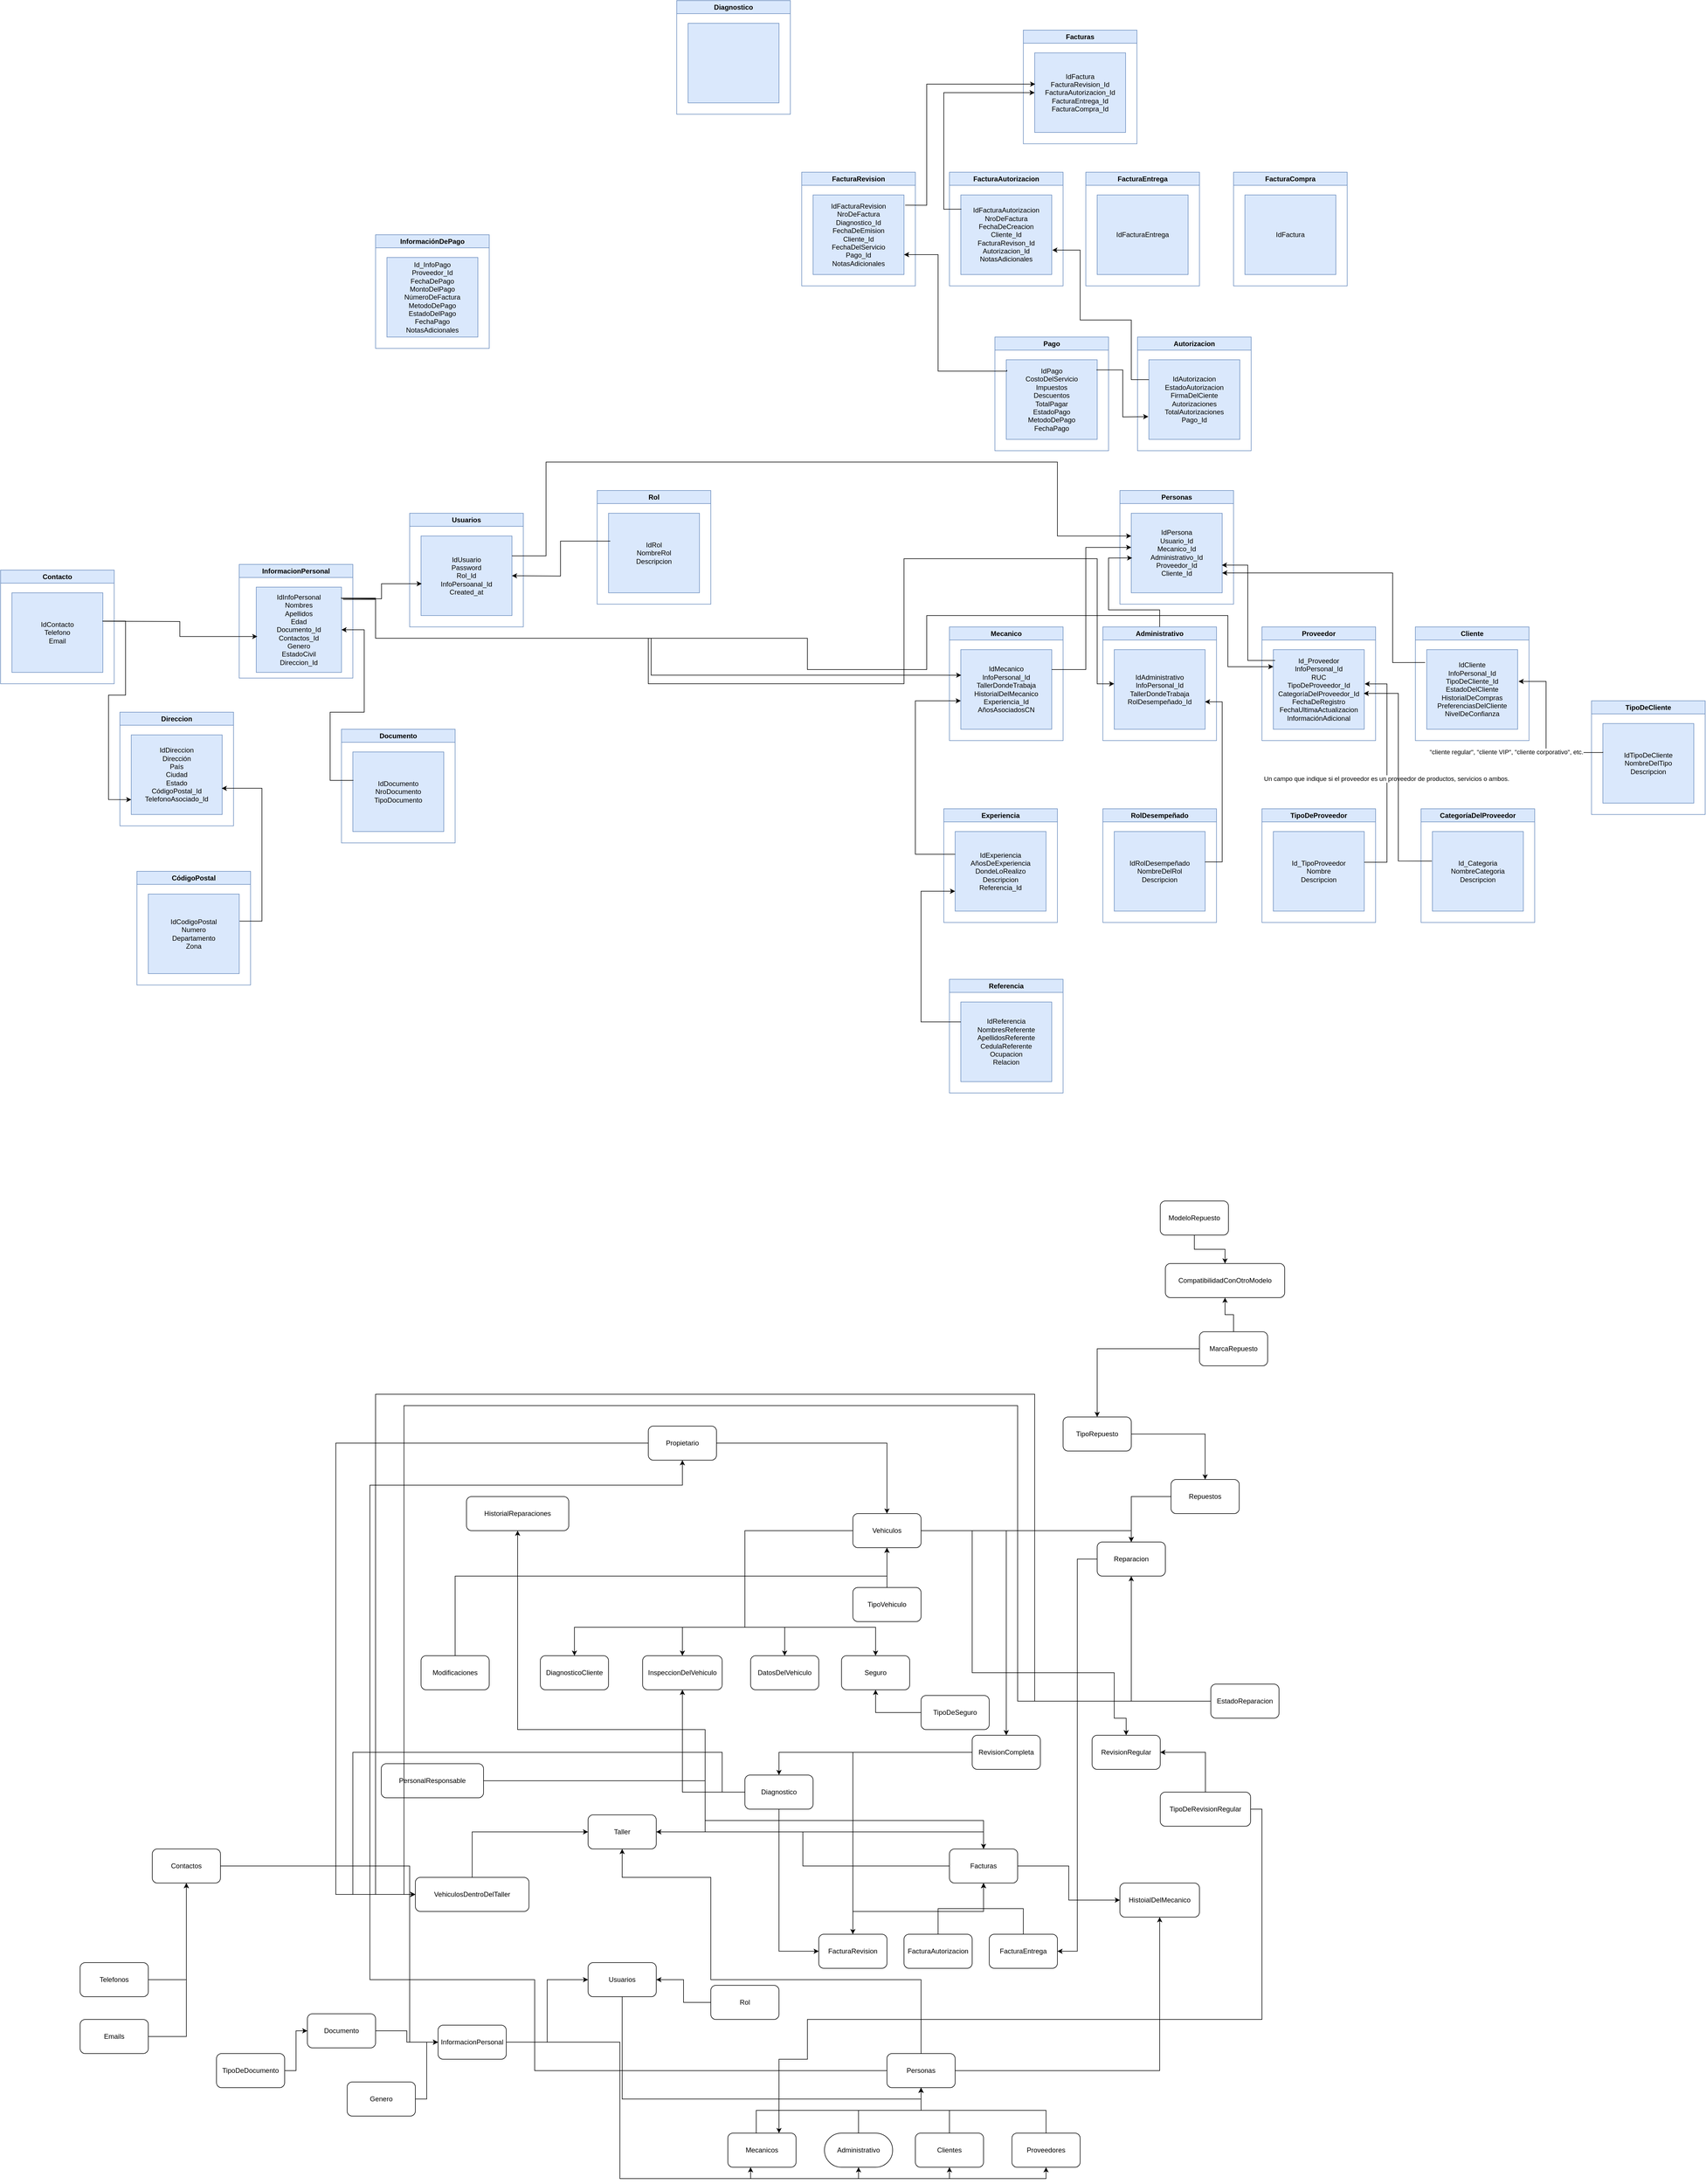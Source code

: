 <mxfile version="21.6.6" type="github">
  <diagram id="C5RBs43oDa-KdzZeNtuy" name="Page-1">
    <mxGraphModel dx="5360" dy="6157" grid="1" gridSize="10" guides="1" tooltips="1" connect="1" arrows="1" fold="1" page="1" pageScale="1" pageWidth="827" pageHeight="1169" math="0" shadow="0">
      <root>
        <mxCell id="WIyWlLk6GJQsqaUBKTNV-0" />
        <mxCell id="WIyWlLk6GJQsqaUBKTNV-1" parent="WIyWlLk6GJQsqaUBKTNV-0" />
        <mxCell id="hCiBcU4REguV__c3OleU-0" value="InspeccionDelVehiculo" style="rounded=1;whiteSpace=wrap;html=1;" parent="WIyWlLk6GJQsqaUBKTNV-1" vertex="1">
          <mxGeometry x="450" y="-210" width="140" height="60" as="geometry" />
        </mxCell>
        <mxCell id="hCiBcU4REguV__c3OleU-47" style="edgeStyle=orthogonalEdgeStyle;rounded=0;orthogonalLoop=1;jettySize=auto;html=1;entryX=0;entryY=0.5;entryDx=0;entryDy=0;" parent="WIyWlLk6GJQsqaUBKTNV-1" source="hCiBcU4REguV__c3OleU-1" target="hCiBcU4REguV__c3OleU-2" edge="1">
          <mxGeometry relative="1" as="geometry" />
        </mxCell>
        <mxCell id="hCiBcU4REguV__c3OleU-1" value="Documento" style="rounded=1;whiteSpace=wrap;html=1;" parent="WIyWlLk6GJQsqaUBKTNV-1" vertex="1">
          <mxGeometry x="-140" y="420" width="120" height="60" as="geometry" />
        </mxCell>
        <mxCell id="hCiBcU4REguV__c3OleU-41" style="edgeStyle=orthogonalEdgeStyle;rounded=0;orthogonalLoop=1;jettySize=auto;html=1;exitX=1;exitY=0.5;exitDx=0;exitDy=0;entryX=0;entryY=0.5;entryDx=0;entryDy=0;" parent="WIyWlLk6GJQsqaUBKTNV-1" source="hCiBcU4REguV__c3OleU-2" target="hCiBcU4REguV__c3OleU-21" edge="1">
          <mxGeometry relative="1" as="geometry" />
        </mxCell>
        <mxCell id="hCiBcU4REguV__c3OleU-53" style="edgeStyle=orthogonalEdgeStyle;rounded=0;orthogonalLoop=1;jettySize=auto;html=1;entryX=0.5;entryY=1;entryDx=0;entryDy=0;" parent="WIyWlLk6GJQsqaUBKTNV-1" edge="1">
          <mxGeometry relative="1" as="geometry">
            <mxPoint x="190.0" y="470" as="sourcePoint" />
            <mxPoint x="640.0" y="690" as="targetPoint" />
            <Array as="points">
              <mxPoint x="410" y="470" />
              <mxPoint x="410" y="710" />
              <mxPoint x="640" y="710" />
            </Array>
          </mxGeometry>
        </mxCell>
        <mxCell id="hCiBcU4REguV__c3OleU-54" style="edgeStyle=orthogonalEdgeStyle;rounded=0;orthogonalLoop=1;jettySize=auto;html=1;exitX=1;exitY=0.5;exitDx=0;exitDy=0;entryX=0.5;entryY=1;entryDx=0;entryDy=0;" parent="WIyWlLk6GJQsqaUBKTNV-1" source="hCiBcU4REguV__c3OleU-2" target="hCiBcU4REguV__c3OleU-14" edge="1">
          <mxGeometry relative="1" as="geometry">
            <Array as="points">
              <mxPoint x="410" y="470" />
              <mxPoint x="410" y="710" />
              <mxPoint x="830" y="710" />
            </Array>
          </mxGeometry>
        </mxCell>
        <mxCell id="hCiBcU4REguV__c3OleU-55" style="edgeStyle=orthogonalEdgeStyle;rounded=0;orthogonalLoop=1;jettySize=auto;html=1;exitX=1;exitY=0.5;exitDx=0;exitDy=0;entryX=0.5;entryY=1;entryDx=0;entryDy=0;" parent="WIyWlLk6GJQsqaUBKTNV-1" source="hCiBcU4REguV__c3OleU-2" target="hCiBcU4REguV__c3OleU-30" edge="1">
          <mxGeometry relative="1" as="geometry">
            <Array as="points">
              <mxPoint x="410" y="470" />
              <mxPoint x="410" y="710" />
              <mxPoint x="990" y="710" />
            </Array>
          </mxGeometry>
        </mxCell>
        <mxCell id="hCiBcU4REguV__c3OleU-56" style="edgeStyle=orthogonalEdgeStyle;rounded=0;orthogonalLoop=1;jettySize=auto;html=1;exitX=1;exitY=0.5;exitDx=0;exitDy=0;entryX=0.5;entryY=1;entryDx=0;entryDy=0;" parent="WIyWlLk6GJQsqaUBKTNV-1" source="hCiBcU4REguV__c3OleU-2" target="hCiBcU4REguV__c3OleU-31" edge="1">
          <mxGeometry relative="1" as="geometry">
            <Array as="points">
              <mxPoint x="410" y="470" />
              <mxPoint x="410" y="710" />
              <mxPoint x="1160" y="710" />
            </Array>
          </mxGeometry>
        </mxCell>
        <mxCell id="hCiBcU4REguV__c3OleU-2" value="InformacionPersonal" style="rounded=1;whiteSpace=wrap;html=1;" parent="WIyWlLk6GJQsqaUBKTNV-1" vertex="1">
          <mxGeometry x="90" y="440" width="120" height="60" as="geometry" />
        </mxCell>
        <mxCell id="hCiBcU4REguV__c3OleU-49" style="edgeStyle=orthogonalEdgeStyle;rounded=0;orthogonalLoop=1;jettySize=auto;html=1;entryX=0.5;entryY=1;entryDx=0;entryDy=0;" parent="WIyWlLk6GJQsqaUBKTNV-1" source="hCiBcU4REguV__c3OleU-3" target="hCiBcU4REguV__c3OleU-29" edge="1">
          <mxGeometry relative="1" as="geometry">
            <Array as="points">
              <mxPoint x="650" y="590" />
              <mxPoint x="940" y="590" />
            </Array>
          </mxGeometry>
        </mxCell>
        <mxCell id="hCiBcU4REguV__c3OleU-3" value="&lt;div&gt;Mecanicos&lt;/div&gt;" style="rounded=1;whiteSpace=wrap;html=1;" parent="WIyWlLk6GJQsqaUBKTNV-1" vertex="1">
          <mxGeometry x="600" y="630" width="120" height="60" as="geometry" />
        </mxCell>
        <mxCell id="hCiBcU4REguV__c3OleU-46" style="edgeStyle=orthogonalEdgeStyle;rounded=0;orthogonalLoop=1;jettySize=auto;html=1;entryX=0;entryY=0.5;entryDx=0;entryDy=0;" parent="WIyWlLk6GJQsqaUBKTNV-1" source="hCiBcU4REguV__c3OleU-4" target="hCiBcU4REguV__c3OleU-2" edge="1">
          <mxGeometry relative="1" as="geometry">
            <mxPoint x="130" y="510" as="targetPoint" />
          </mxGeometry>
        </mxCell>
        <mxCell id="hCiBcU4REguV__c3OleU-4" value="&lt;div&gt;Genero&lt;/div&gt;" style="rounded=1;whiteSpace=wrap;html=1;" parent="WIyWlLk6GJQsqaUBKTNV-1" vertex="1">
          <mxGeometry x="-70" y="540" width="120" height="60" as="geometry" />
        </mxCell>
        <mxCell id="v46ftB-HjHXUU36Ciib--24" style="edgeStyle=orthogonalEdgeStyle;rounded=0;orthogonalLoop=1;jettySize=auto;html=1;entryX=1;entryY=0.5;entryDx=0;entryDy=0;" parent="WIyWlLk6GJQsqaUBKTNV-1" source="hCiBcU4REguV__c3OleU-5" target="hCiBcU4REguV__c3OleU-22" edge="1">
          <mxGeometry relative="1" as="geometry" />
        </mxCell>
        <mxCell id="hCiBcU4REguV__c3OleU-5" value="Reparacion" style="rounded=1;whiteSpace=wrap;html=1;" parent="WIyWlLk6GJQsqaUBKTNV-1" vertex="1">
          <mxGeometry x="1250" y="-410" width="120" height="60" as="geometry" />
        </mxCell>
        <mxCell id="v46ftB-HjHXUU36Ciib--7" style="edgeStyle=orthogonalEdgeStyle;rounded=0;orthogonalLoop=1;jettySize=auto;html=1;" parent="WIyWlLk6GJQsqaUBKTNV-1" source="hCiBcU4REguV__c3OleU-6" target="hCiBcU4REguV__c3OleU-15" edge="1">
          <mxGeometry relative="1" as="geometry" />
        </mxCell>
        <mxCell id="v46ftB-HjHXUU36Ciib--8" style="edgeStyle=orthogonalEdgeStyle;rounded=0;orthogonalLoop=1;jettySize=auto;html=1;exitX=0;exitY=0.5;exitDx=0;exitDy=0;" parent="WIyWlLk6GJQsqaUBKTNV-1" source="hCiBcU4REguV__c3OleU-6" target="hCiBcU4REguV__c3OleU-23" edge="1">
          <mxGeometry relative="1" as="geometry" />
        </mxCell>
        <mxCell id="hCiBcU4REguV__c3OleU-6" value="RevisionCompleta" style="rounded=1;whiteSpace=wrap;html=1;" parent="WIyWlLk6GJQsqaUBKTNV-1" vertex="1">
          <mxGeometry x="1030" y="-70" width="120" height="60" as="geometry" />
        </mxCell>
        <mxCell id="v46ftB-HjHXUU36Ciib--13" style="edgeStyle=orthogonalEdgeStyle;rounded=0;orthogonalLoop=1;jettySize=auto;html=1;entryX=0.5;entryY=1;entryDx=0;entryDy=0;" parent="WIyWlLk6GJQsqaUBKTNV-1" source="hCiBcU4REguV__c3OleU-7" target="hCiBcU4REguV__c3OleU-40" edge="1">
          <mxGeometry relative="1" as="geometry" />
        </mxCell>
        <mxCell id="hCiBcU4REguV__c3OleU-7" value="&lt;div&gt;TipoVehiculo&lt;/div&gt;" style="rounded=1;whiteSpace=wrap;html=1;" parent="WIyWlLk6GJQsqaUBKTNV-1" vertex="1">
          <mxGeometry x="820" y="-330" width="120" height="60" as="geometry" />
        </mxCell>
        <mxCell id="hCiBcU4REguV__c3OleU-8" value="DiagnosticoCliente" style="rounded=1;whiteSpace=wrap;html=1;" parent="WIyWlLk6GJQsqaUBKTNV-1" vertex="1">
          <mxGeometry x="270" y="-210" width="120" height="60" as="geometry" />
        </mxCell>
        <mxCell id="v46ftB-HjHXUU36Ciib--26" style="edgeStyle=orthogonalEdgeStyle;rounded=0;orthogonalLoop=1;jettySize=auto;html=1;entryX=0.5;entryY=0;entryDx=0;entryDy=0;" parent="WIyWlLk6GJQsqaUBKTNV-1" source="hCiBcU4REguV__c3OleU-9" target="hCiBcU4REguV__c3OleU-16" edge="1">
          <mxGeometry relative="1" as="geometry">
            <Array as="points">
              <mxPoint x="560" y="10" />
              <mxPoint x="560" y="80" />
              <mxPoint x="1050" y="80" />
            </Array>
          </mxGeometry>
        </mxCell>
        <mxCell id="hCiBcU4REguV__c3OleU-9" value="PersonalResponsable" style="rounded=1;whiteSpace=wrap;html=1;" parent="WIyWlLk6GJQsqaUBKTNV-1" vertex="1">
          <mxGeometry x="-10" y="-20" width="180" height="60" as="geometry" />
        </mxCell>
        <mxCell id="hCiBcU4REguV__c3OleU-10" value="&lt;div&gt;DatosDelVehiculo&lt;/div&gt;" style="rounded=1;whiteSpace=wrap;html=1;" parent="WIyWlLk6GJQsqaUBKTNV-1" vertex="1">
          <mxGeometry x="640" y="-210" width="120" height="60" as="geometry" />
        </mxCell>
        <mxCell id="hCiBcU4REguV__c3OleU-44" style="edgeStyle=orthogonalEdgeStyle;rounded=0;orthogonalLoop=1;jettySize=auto;html=1;entryX=0.5;entryY=1;entryDx=0;entryDy=0;" parent="WIyWlLk6GJQsqaUBKTNV-1" source="hCiBcU4REguV__c3OleU-11" target="hCiBcU4REguV__c3OleU-28" edge="1">
          <mxGeometry relative="1" as="geometry" />
        </mxCell>
        <mxCell id="hCiBcU4REguV__c3OleU-11" value="&lt;div&gt;Emails&lt;/div&gt;" style="rounded=1;whiteSpace=wrap;html=1;" parent="WIyWlLk6GJQsqaUBKTNV-1" vertex="1">
          <mxGeometry x="-540" y="430" width="120" height="60" as="geometry" />
        </mxCell>
        <mxCell id="hCiBcU4REguV__c3OleU-43" style="edgeStyle=orthogonalEdgeStyle;rounded=0;orthogonalLoop=1;jettySize=auto;html=1;entryX=0.5;entryY=1;entryDx=0;entryDy=0;" parent="WIyWlLk6GJQsqaUBKTNV-1" source="hCiBcU4REguV__c3OleU-12" target="hCiBcU4REguV__c3OleU-28" edge="1">
          <mxGeometry relative="1" as="geometry" />
        </mxCell>
        <mxCell id="hCiBcU4REguV__c3OleU-12" value="&lt;div&gt;Telefonos&lt;/div&gt;" style="rounded=1;whiteSpace=wrap;html=1;" parent="WIyWlLk6GJQsqaUBKTNV-1" vertex="1">
          <mxGeometry x="-540" y="330" width="120" height="60" as="geometry" />
        </mxCell>
        <mxCell id="hCiBcU4REguV__c3OleU-13" value="HistorialReparaciones" style="rounded=1;whiteSpace=wrap;html=1;" parent="WIyWlLk6GJQsqaUBKTNV-1" vertex="1">
          <mxGeometry x="140" y="-490" width="180" height="60" as="geometry" />
        </mxCell>
        <mxCell id="hCiBcU4REguV__c3OleU-50" style="edgeStyle=orthogonalEdgeStyle;rounded=0;orthogonalLoop=1;jettySize=auto;html=1;exitX=0.5;exitY=0;exitDx=0;exitDy=0;entryX=0.5;entryY=0.667;entryDx=0;entryDy=0;entryPerimeter=0;" parent="WIyWlLk6GJQsqaUBKTNV-1" source="hCiBcU4REguV__c3OleU-14" target="hCiBcU4REguV__c3OleU-29" edge="1">
          <mxGeometry relative="1" as="geometry" />
        </mxCell>
        <mxCell id="hCiBcU4REguV__c3OleU-14" value="Administrativo" style="rounded=1;whiteSpace=wrap;html=1;arcSize=50;" parent="WIyWlLk6GJQsqaUBKTNV-1" vertex="1">
          <mxGeometry x="770" y="630" width="120" height="60" as="geometry" />
        </mxCell>
        <mxCell id="v46ftB-HjHXUU36Ciib--3" style="edgeStyle=orthogonalEdgeStyle;rounded=0;orthogonalLoop=1;jettySize=auto;html=1;entryX=0.5;entryY=1;entryDx=0;entryDy=0;" parent="WIyWlLk6GJQsqaUBKTNV-1" source="hCiBcU4REguV__c3OleU-15" target="hCiBcU4REguV__c3OleU-16" edge="1">
          <mxGeometry relative="1" as="geometry">
            <Array as="points">
              <mxPoint x="820" y="240" />
              <mxPoint x="1050" y="240" />
            </Array>
          </mxGeometry>
        </mxCell>
        <mxCell id="hCiBcU4REguV__c3OleU-15" value="FacturaRevision" style="rounded=1;whiteSpace=wrap;html=1;" parent="WIyWlLk6GJQsqaUBKTNV-1" vertex="1">
          <mxGeometry x="760" y="280" width="120" height="60" as="geometry" />
        </mxCell>
        <mxCell id="v46ftB-HjHXUU36Ciib--25" style="edgeStyle=orthogonalEdgeStyle;rounded=0;orthogonalLoop=1;jettySize=auto;html=1;entryX=1;entryY=0.5;entryDx=0;entryDy=0;" parent="WIyWlLk6GJQsqaUBKTNV-1" source="hCiBcU4REguV__c3OleU-16" target="hCiBcU4REguV__c3OleU-24" edge="1">
          <mxGeometry relative="1" as="geometry" />
        </mxCell>
        <mxCell id="v46ftB-HjHXUU36Ciib--29" style="edgeStyle=orthogonalEdgeStyle;rounded=0;orthogonalLoop=1;jettySize=auto;html=1;entryX=0.5;entryY=1;entryDx=0;entryDy=0;" parent="WIyWlLk6GJQsqaUBKTNV-1" source="hCiBcU4REguV__c3OleU-16" target="hCiBcU4REguV__c3OleU-13" edge="1">
          <mxGeometry relative="1" as="geometry">
            <Array as="points">
              <mxPoint x="1050" y="100" />
              <mxPoint x="560" y="100" />
              <mxPoint x="560" y="-80" />
              <mxPoint x="230" y="-80" />
            </Array>
          </mxGeometry>
        </mxCell>
        <mxCell id="khvRTxuvpvttbEj_t78X-37" style="edgeStyle=orthogonalEdgeStyle;rounded=0;orthogonalLoop=1;jettySize=auto;html=1;exitX=1;exitY=0.5;exitDx=0;exitDy=0;entryX=0;entryY=0.5;entryDx=0;entryDy=0;" parent="WIyWlLk6GJQsqaUBKTNV-1" source="hCiBcU4REguV__c3OleU-16" target="khvRTxuvpvttbEj_t78X-36" edge="1">
          <mxGeometry relative="1" as="geometry" />
        </mxCell>
        <mxCell id="hCiBcU4REguV__c3OleU-16" value="Facturas" style="rounded=1;whiteSpace=wrap;html=1;" parent="WIyWlLk6GJQsqaUBKTNV-1" vertex="1">
          <mxGeometry x="990" y="130" width="120" height="60" as="geometry" />
        </mxCell>
        <mxCell id="v46ftB-HjHXUU36Ciib--40" style="edgeStyle=orthogonalEdgeStyle;rounded=0;orthogonalLoop=1;jettySize=auto;html=1;entryX=1;entryY=0.5;entryDx=0;entryDy=0;" parent="WIyWlLk6GJQsqaUBKTNV-1" source="hCiBcU4REguV__c3OleU-17" target="hCiBcU4REguV__c3OleU-26" edge="1">
          <mxGeometry relative="1" as="geometry" />
        </mxCell>
        <mxCell id="khvRTxuvpvttbEj_t78X-39" style="edgeStyle=orthogonalEdgeStyle;rounded=0;orthogonalLoop=1;jettySize=auto;html=1;exitX=1;exitY=0.5;exitDx=0;exitDy=0;entryX=0.75;entryY=0;entryDx=0;entryDy=0;" parent="WIyWlLk6GJQsqaUBKTNV-1" source="hCiBcU4REguV__c3OleU-17" target="hCiBcU4REguV__c3OleU-3" edge="1">
          <mxGeometry relative="1" as="geometry">
            <Array as="points">
              <mxPoint x="1540" y="60" />
              <mxPoint x="1540" y="430" />
              <mxPoint x="740" y="430" />
              <mxPoint x="740" y="500" />
              <mxPoint x="690" y="500" />
            </Array>
          </mxGeometry>
        </mxCell>
        <mxCell id="hCiBcU4REguV__c3OleU-17" value="TipoDeRevisionRegular" style="rounded=1;whiteSpace=wrap;html=1;" parent="WIyWlLk6GJQsqaUBKTNV-1" vertex="1">
          <mxGeometry x="1361" y="30" width="159" height="60" as="geometry" />
        </mxCell>
        <mxCell id="v46ftB-HjHXUU36Ciib--34" style="edgeStyle=orthogonalEdgeStyle;rounded=0;orthogonalLoop=1;jettySize=auto;html=1;entryX=0.5;entryY=1;entryDx=0;entryDy=0;" parent="WIyWlLk6GJQsqaUBKTNV-1" source="hCiBcU4REguV__c3OleU-18" target="hCiBcU4REguV__c3OleU-36" edge="1">
          <mxGeometry relative="1" as="geometry" />
        </mxCell>
        <mxCell id="hCiBcU4REguV__c3OleU-18" value="TipoDeSeguro" style="rounded=1;whiteSpace=wrap;html=1;" parent="WIyWlLk6GJQsqaUBKTNV-1" vertex="1">
          <mxGeometry x="940" y="-140" width="120" height="60" as="geometry" />
        </mxCell>
        <mxCell id="v46ftB-HjHXUU36Ciib--4" style="edgeStyle=orthogonalEdgeStyle;rounded=0;orthogonalLoop=1;jettySize=auto;html=1;entryX=0.5;entryY=1;entryDx=0;entryDy=0;" parent="WIyWlLk6GJQsqaUBKTNV-1" source="hCiBcU4REguV__c3OleU-19" target="hCiBcU4REguV__c3OleU-16" edge="1">
          <mxGeometry relative="1" as="geometry" />
        </mxCell>
        <mxCell id="hCiBcU4REguV__c3OleU-19" value="FacturaAutorizacion" style="rounded=1;whiteSpace=wrap;html=1;" parent="WIyWlLk6GJQsqaUBKTNV-1" vertex="1">
          <mxGeometry x="910" y="280" width="120" height="60" as="geometry" />
        </mxCell>
        <mxCell id="v46ftB-HjHXUU36Ciib--1" style="edgeStyle=orthogonalEdgeStyle;rounded=0;orthogonalLoop=1;jettySize=auto;html=1;exitX=0.5;exitY=1;exitDx=0;exitDy=0;entryX=0.5;entryY=1;entryDx=0;entryDy=0;" parent="WIyWlLk6GJQsqaUBKTNV-1" source="hCiBcU4REguV__c3OleU-21" target="hCiBcU4REguV__c3OleU-29" edge="1">
          <mxGeometry relative="1" as="geometry" />
        </mxCell>
        <mxCell id="hCiBcU4REguV__c3OleU-21" value="Usuarios" style="rounded=1;whiteSpace=wrap;html=1;" parent="WIyWlLk6GJQsqaUBKTNV-1" vertex="1">
          <mxGeometry x="354" y="330" width="120" height="60" as="geometry" />
        </mxCell>
        <mxCell id="v46ftB-HjHXUU36Ciib--5" style="edgeStyle=orthogonalEdgeStyle;rounded=0;orthogonalLoop=1;jettySize=auto;html=1;entryX=0.5;entryY=1;entryDx=0;entryDy=0;" parent="WIyWlLk6GJQsqaUBKTNV-1" source="hCiBcU4REguV__c3OleU-22" target="hCiBcU4REguV__c3OleU-16" edge="1">
          <mxGeometry relative="1" as="geometry" />
        </mxCell>
        <mxCell id="hCiBcU4REguV__c3OleU-22" value="FacturaEntrega" style="rounded=1;whiteSpace=wrap;html=1;" parent="WIyWlLk6GJQsqaUBKTNV-1" vertex="1">
          <mxGeometry x="1060" y="280" width="120" height="60" as="geometry" />
        </mxCell>
        <mxCell id="v46ftB-HjHXUU36Ciib--9" style="edgeStyle=orthogonalEdgeStyle;rounded=0;orthogonalLoop=1;jettySize=auto;html=1;exitX=0.5;exitY=1;exitDx=0;exitDy=0;entryX=0;entryY=0.5;entryDx=0;entryDy=0;" parent="WIyWlLk6GJQsqaUBKTNV-1" source="hCiBcU4REguV__c3OleU-23" target="hCiBcU4REguV__c3OleU-15" edge="1">
          <mxGeometry relative="1" as="geometry" />
        </mxCell>
        <mxCell id="v46ftB-HjHXUU36Ciib--30" style="edgeStyle=orthogonalEdgeStyle;rounded=0;orthogonalLoop=1;jettySize=auto;html=1;entryX=0.5;entryY=1;entryDx=0;entryDy=0;" parent="WIyWlLk6GJQsqaUBKTNV-1" source="hCiBcU4REguV__c3OleU-23" target="hCiBcU4REguV__c3OleU-0" edge="1">
          <mxGeometry relative="1" as="geometry" />
        </mxCell>
        <mxCell id="v46ftB-HjHXUU36Ciib--47" style="edgeStyle=orthogonalEdgeStyle;rounded=0;orthogonalLoop=1;jettySize=auto;html=1;exitX=0;exitY=0.5;exitDx=0;exitDy=0;entryX=0;entryY=0.5;entryDx=0;entryDy=0;" parent="WIyWlLk6GJQsqaUBKTNV-1" source="hCiBcU4REguV__c3OleU-23" target="v46ftB-HjHXUU36Ciib--43" edge="1">
          <mxGeometry relative="1" as="geometry">
            <Array as="points">
              <mxPoint x="590" y="30" />
              <mxPoint x="590" y="-40" />
              <mxPoint x="-60" y="-40" />
              <mxPoint x="-60" y="210" />
            </Array>
          </mxGeometry>
        </mxCell>
        <mxCell id="hCiBcU4REguV__c3OleU-23" value="Diagnostico" style="rounded=1;whiteSpace=wrap;html=1;" parent="WIyWlLk6GJQsqaUBKTNV-1" vertex="1">
          <mxGeometry x="630" width="120" height="60" as="geometry" />
        </mxCell>
        <mxCell id="hCiBcU4REguV__c3OleU-24" value="Taller" style="rounded=1;whiteSpace=wrap;html=1;" parent="WIyWlLk6GJQsqaUBKTNV-1" vertex="1">
          <mxGeometry x="354" y="70" width="120" height="60" as="geometry" />
        </mxCell>
        <mxCell id="hCiBcU4REguV__c3OleU-42" style="edgeStyle=orthogonalEdgeStyle;rounded=0;orthogonalLoop=1;jettySize=auto;html=1;exitX=0;exitY=0.5;exitDx=0;exitDy=0;entryX=1;entryY=0.5;entryDx=0;entryDy=0;" parent="WIyWlLk6GJQsqaUBKTNV-1" source="hCiBcU4REguV__c3OleU-25" target="hCiBcU4REguV__c3OleU-21" edge="1">
          <mxGeometry relative="1" as="geometry" />
        </mxCell>
        <mxCell id="hCiBcU4REguV__c3OleU-25" value="Rol" style="rounded=1;whiteSpace=wrap;html=1;" parent="WIyWlLk6GJQsqaUBKTNV-1" vertex="1">
          <mxGeometry x="570" y="370" width="120" height="60" as="geometry" />
        </mxCell>
        <mxCell id="hCiBcU4REguV__c3OleU-26" value="RevisionRegular" style="rounded=1;whiteSpace=wrap;html=1;" parent="WIyWlLk6GJQsqaUBKTNV-1" vertex="1">
          <mxGeometry x="1241" y="-70" width="120" height="60" as="geometry" />
        </mxCell>
        <mxCell id="hCiBcU4REguV__c3OleU-45" style="edgeStyle=orthogonalEdgeStyle;rounded=0;orthogonalLoop=1;jettySize=auto;html=1;entryX=0;entryY=0.5;entryDx=0;entryDy=0;" parent="WIyWlLk6GJQsqaUBKTNV-1" source="hCiBcU4REguV__c3OleU-27" target="hCiBcU4REguV__c3OleU-1" edge="1">
          <mxGeometry relative="1" as="geometry" />
        </mxCell>
        <mxCell id="hCiBcU4REguV__c3OleU-27" value="TipoDeDocumento" style="rounded=1;whiteSpace=wrap;html=1;" parent="WIyWlLk6GJQsqaUBKTNV-1" vertex="1">
          <mxGeometry x="-300" y="490" width="120" height="60" as="geometry" />
        </mxCell>
        <mxCell id="v46ftB-HjHXUU36Ciib--28" style="edgeStyle=orthogonalEdgeStyle;rounded=0;orthogonalLoop=1;jettySize=auto;html=1;entryX=0;entryY=0.5;entryDx=0;entryDy=0;" parent="WIyWlLk6GJQsqaUBKTNV-1" source="hCiBcU4REguV__c3OleU-28" target="hCiBcU4REguV__c3OleU-2" edge="1">
          <mxGeometry relative="1" as="geometry">
            <Array as="points">
              <mxPoint x="40" y="160" />
              <mxPoint x="40" y="470" />
            </Array>
          </mxGeometry>
        </mxCell>
        <mxCell id="hCiBcU4REguV__c3OleU-28" value="Contactos" style="rounded=1;whiteSpace=wrap;html=1;" parent="WIyWlLk6GJQsqaUBKTNV-1" vertex="1">
          <mxGeometry x="-413" y="130" width="120" height="60" as="geometry" />
        </mxCell>
        <mxCell id="v46ftB-HjHXUU36Ciib--11" style="edgeStyle=orthogonalEdgeStyle;rounded=0;orthogonalLoop=1;jettySize=auto;html=1;entryX=0.5;entryY=1;entryDx=0;entryDy=0;" parent="WIyWlLk6GJQsqaUBKTNV-1" source="hCiBcU4REguV__c3OleU-29" target="hCiBcU4REguV__c3OleU-24" edge="1">
          <mxGeometry relative="1" as="geometry">
            <Array as="points">
              <mxPoint x="940" y="360" />
              <mxPoint x="570" y="360" />
              <mxPoint x="570" y="180" />
              <mxPoint x="414" y="180" />
            </Array>
          </mxGeometry>
        </mxCell>
        <mxCell id="khvRTxuvpvttbEj_t78X-38" style="edgeStyle=orthogonalEdgeStyle;rounded=0;orthogonalLoop=1;jettySize=auto;html=1;exitX=1;exitY=0.5;exitDx=0;exitDy=0;" parent="WIyWlLk6GJQsqaUBKTNV-1" source="hCiBcU4REguV__c3OleU-29" target="khvRTxuvpvttbEj_t78X-36" edge="1">
          <mxGeometry relative="1" as="geometry" />
        </mxCell>
        <mxCell id="hCiBcU4REguV__c3OleU-29" value="Personas" style="rounded=1;whiteSpace=wrap;html=1;" parent="WIyWlLk6GJQsqaUBKTNV-1" vertex="1">
          <mxGeometry x="880" y="490" width="120" height="60" as="geometry" />
        </mxCell>
        <mxCell id="hCiBcU4REguV__c3OleU-51" style="edgeStyle=orthogonalEdgeStyle;rounded=0;orthogonalLoop=1;jettySize=auto;html=1;entryX=0.5;entryY=1;entryDx=0;entryDy=0;" parent="WIyWlLk6GJQsqaUBKTNV-1" source="hCiBcU4REguV__c3OleU-30" target="hCiBcU4REguV__c3OleU-29" edge="1">
          <mxGeometry relative="1" as="geometry" />
        </mxCell>
        <mxCell id="hCiBcU4REguV__c3OleU-30" value="Clientes" style="rounded=1;whiteSpace=wrap;html=1;" parent="WIyWlLk6GJQsqaUBKTNV-1" vertex="1">
          <mxGeometry x="930" y="630" width="120" height="60" as="geometry" />
        </mxCell>
        <mxCell id="hCiBcU4REguV__c3OleU-52" style="edgeStyle=orthogonalEdgeStyle;rounded=0;orthogonalLoop=1;jettySize=auto;html=1;exitX=0.5;exitY=0;exitDx=0;exitDy=0;" parent="WIyWlLk6GJQsqaUBKTNV-1" source="hCiBcU4REguV__c3OleU-31" target="hCiBcU4REguV__c3OleU-29" edge="1">
          <mxGeometry relative="1" as="geometry" />
        </mxCell>
        <mxCell id="hCiBcU4REguV__c3OleU-31" value="Proveedores&lt;span&gt;&lt;/span&gt;" style="rounded=1;whiteSpace=wrap;html=1;" parent="WIyWlLk6GJQsqaUBKTNV-1" vertex="1">
          <mxGeometry x="1100" y="630" width="120" height="60" as="geometry" />
        </mxCell>
        <mxCell id="v46ftB-HjHXUU36Ciib--10" style="edgeStyle=orthogonalEdgeStyle;rounded=0;orthogonalLoop=1;jettySize=auto;html=1;entryX=0.5;entryY=0;entryDx=0;entryDy=0;" parent="WIyWlLk6GJQsqaUBKTNV-1" source="hCiBcU4REguV__c3OleU-33" target="v46ftB-HjHXUU36Ciib--2" edge="1">
          <mxGeometry relative="1" as="geometry" />
        </mxCell>
        <mxCell id="hCiBcU4REguV__c3OleU-33" value="TipoRepuesto" style="rounded=1;whiteSpace=wrap;html=1;" parent="WIyWlLk6GJQsqaUBKTNV-1" vertex="1">
          <mxGeometry x="1190" y="-630" width="120" height="60" as="geometry" />
        </mxCell>
        <mxCell id="v46ftB-HjHXUU36Ciib--12" style="edgeStyle=orthogonalEdgeStyle;rounded=0;orthogonalLoop=1;jettySize=auto;html=1;entryX=0.5;entryY=1;entryDx=0;entryDy=0;" parent="WIyWlLk6GJQsqaUBKTNV-1" source="hCiBcU4REguV__c3OleU-34" target="hCiBcU4REguV__c3OleU-5" edge="1">
          <mxGeometry relative="1" as="geometry" />
        </mxCell>
        <mxCell id="v46ftB-HjHXUU36Ciib--48" style="edgeStyle=orthogonalEdgeStyle;rounded=0;orthogonalLoop=1;jettySize=auto;html=1;entryX=0;entryY=0.5;entryDx=0;entryDy=0;" parent="WIyWlLk6GJQsqaUBKTNV-1" source="hCiBcU4REguV__c3OleU-34" target="v46ftB-HjHXUU36Ciib--43" edge="1">
          <mxGeometry relative="1" as="geometry">
            <Array as="points">
              <mxPoint x="1140" y="-130" />
              <mxPoint x="1140" y="-670" />
              <mxPoint x="-20" y="-670" />
              <mxPoint x="-20" y="210" />
            </Array>
          </mxGeometry>
        </mxCell>
        <mxCell id="v46ftB-HjHXUU36Ciib--51" style="edgeStyle=orthogonalEdgeStyle;rounded=0;orthogonalLoop=1;jettySize=auto;html=1;entryX=0;entryY=0.5;entryDx=0;entryDy=0;" parent="WIyWlLk6GJQsqaUBKTNV-1" source="hCiBcU4REguV__c3OleU-34" target="v46ftB-HjHXUU36Ciib--43" edge="1">
          <mxGeometry relative="1" as="geometry">
            <Array as="points">
              <mxPoint x="1110" y="-130" />
              <mxPoint x="1110" y="-650" />
              <mxPoint x="30" y="-650" />
              <mxPoint x="30" y="210" />
            </Array>
          </mxGeometry>
        </mxCell>
        <mxCell id="hCiBcU4REguV__c3OleU-34" value="EstadoReparacion" style="rounded=1;whiteSpace=wrap;html=1;" parent="WIyWlLk6GJQsqaUBKTNV-1" vertex="1">
          <mxGeometry x="1450" y="-160" width="120" height="60" as="geometry" />
        </mxCell>
        <mxCell id="hCiBcU4REguV__c3OleU-36" value="Seguro" style="rounded=1;whiteSpace=wrap;html=1;" parent="WIyWlLk6GJQsqaUBKTNV-1" vertex="1">
          <mxGeometry x="800" y="-210" width="120" height="60" as="geometry" />
        </mxCell>
        <mxCell id="v46ftB-HjHXUU36Ciib--37" style="edgeStyle=orthogonalEdgeStyle;rounded=0;orthogonalLoop=1;jettySize=auto;html=1;entryX=0.5;entryY=1;entryDx=0;entryDy=0;" parent="WIyWlLk6GJQsqaUBKTNV-1" source="hCiBcU4REguV__c3OleU-37" target="hCiBcU4REguV__c3OleU-40" edge="1">
          <mxGeometry relative="1" as="geometry">
            <Array as="points">
              <mxPoint x="120" y="-350" />
              <mxPoint x="880" y="-350" />
            </Array>
          </mxGeometry>
        </mxCell>
        <mxCell id="hCiBcU4REguV__c3OleU-37" value="Modificaciones" style="rounded=1;whiteSpace=wrap;html=1;" parent="WIyWlLk6GJQsqaUBKTNV-1" vertex="1">
          <mxGeometry x="60" y="-210" width="120" height="60" as="geometry" />
        </mxCell>
        <mxCell id="v46ftB-HjHXUU36Ciib--31" style="edgeStyle=orthogonalEdgeStyle;rounded=0;orthogonalLoop=1;jettySize=auto;html=1;exitX=1;exitY=0.5;exitDx=0;exitDy=0;entryX=0.5;entryY=0;entryDx=0;entryDy=0;" parent="WIyWlLk6GJQsqaUBKTNV-1" source="hCiBcU4REguV__c3OleU-38" target="hCiBcU4REguV__c3OleU-40" edge="1">
          <mxGeometry relative="1" as="geometry" />
        </mxCell>
        <mxCell id="v46ftB-HjHXUU36Ciib--45" style="edgeStyle=orthogonalEdgeStyle;rounded=0;orthogonalLoop=1;jettySize=auto;html=1;exitX=0;exitY=0.5;exitDx=0;exitDy=0;entryX=0;entryY=0.5;entryDx=0;entryDy=0;" parent="WIyWlLk6GJQsqaUBKTNV-1" source="hCiBcU4REguV__c3OleU-38" target="v46ftB-HjHXUU36Ciib--43" edge="1">
          <mxGeometry relative="1" as="geometry">
            <Array as="points">
              <mxPoint x="-90" y="-584" />
              <mxPoint x="-90" y="210" />
            </Array>
          </mxGeometry>
        </mxCell>
        <mxCell id="hCiBcU4REguV__c3OleU-38" value="Propietario" style="rounded=1;whiteSpace=wrap;html=1;" parent="WIyWlLk6GJQsqaUBKTNV-1" vertex="1">
          <mxGeometry x="460" y="-614" width="120" height="60" as="geometry" />
        </mxCell>
        <mxCell id="v46ftB-HjHXUU36Ciib--14" style="edgeStyle=orthogonalEdgeStyle;rounded=0;orthogonalLoop=1;jettySize=auto;html=1;entryX=0.5;entryY=0;entryDx=0;entryDy=0;" parent="WIyWlLk6GJQsqaUBKTNV-1" source="hCiBcU4REguV__c3OleU-40" target="hCiBcU4REguV__c3OleU-6" edge="1">
          <mxGeometry relative="1" as="geometry" />
        </mxCell>
        <mxCell id="v46ftB-HjHXUU36Ciib--15" style="edgeStyle=orthogonalEdgeStyle;rounded=0;orthogonalLoop=1;jettySize=auto;html=1;entryX=0.5;entryY=0;entryDx=0;entryDy=0;" parent="WIyWlLk6GJQsqaUBKTNV-1" source="hCiBcU4REguV__c3OleU-40" target="hCiBcU4REguV__c3OleU-5" edge="1">
          <mxGeometry relative="1" as="geometry" />
        </mxCell>
        <mxCell id="v46ftB-HjHXUU36Ciib--19" style="edgeStyle=orthogonalEdgeStyle;rounded=0;orthogonalLoop=1;jettySize=auto;html=1;entryX=0.5;entryY=0;entryDx=0;entryDy=0;" parent="WIyWlLk6GJQsqaUBKTNV-1" source="hCiBcU4REguV__c3OleU-40" target="hCiBcU4REguV__c3OleU-10" edge="1">
          <mxGeometry relative="1" as="geometry">
            <Array as="points">
              <mxPoint x="630" y="-430" />
              <mxPoint x="630" y="-260" />
              <mxPoint x="700" y="-260" />
            </Array>
          </mxGeometry>
        </mxCell>
        <mxCell id="v46ftB-HjHXUU36Ciib--20" style="edgeStyle=orthogonalEdgeStyle;rounded=0;orthogonalLoop=1;jettySize=auto;html=1;exitX=0;exitY=0.5;exitDx=0;exitDy=0;entryX=0.5;entryY=0;entryDx=0;entryDy=0;" parent="WIyWlLk6GJQsqaUBKTNV-1" source="hCiBcU4REguV__c3OleU-40" target="hCiBcU4REguV__c3OleU-0" edge="1">
          <mxGeometry relative="1" as="geometry">
            <Array as="points">
              <mxPoint x="630" y="-430" />
              <mxPoint x="630" y="-260" />
              <mxPoint x="520" y="-260" />
            </Array>
          </mxGeometry>
        </mxCell>
        <mxCell id="v46ftB-HjHXUU36Ciib--21" style="edgeStyle=orthogonalEdgeStyle;rounded=0;orthogonalLoop=1;jettySize=auto;html=1;entryX=0.5;entryY=0;entryDx=0;entryDy=0;" parent="WIyWlLk6GJQsqaUBKTNV-1" source="hCiBcU4REguV__c3OleU-40" target="hCiBcU4REguV__c3OleU-8" edge="1">
          <mxGeometry relative="1" as="geometry">
            <Array as="points">
              <mxPoint x="630" y="-430" />
              <mxPoint x="630" y="-260" />
              <mxPoint x="330" y="-260" />
            </Array>
          </mxGeometry>
        </mxCell>
        <mxCell id="v46ftB-HjHXUU36Ciib--33" style="edgeStyle=orthogonalEdgeStyle;rounded=0;orthogonalLoop=1;jettySize=auto;html=1;exitX=0;exitY=0.5;exitDx=0;exitDy=0;entryX=0.5;entryY=0;entryDx=0;entryDy=0;" parent="WIyWlLk6GJQsqaUBKTNV-1" source="hCiBcU4REguV__c3OleU-40" target="hCiBcU4REguV__c3OleU-36" edge="1">
          <mxGeometry relative="1" as="geometry">
            <Array as="points">
              <mxPoint x="630" y="-430" />
              <mxPoint x="630" y="-260" />
              <mxPoint x="860" y="-260" />
            </Array>
          </mxGeometry>
        </mxCell>
        <mxCell id="v46ftB-HjHXUU36Ciib--39" style="edgeStyle=orthogonalEdgeStyle;rounded=0;orthogonalLoop=1;jettySize=auto;html=1;entryX=0.5;entryY=0;entryDx=0;entryDy=0;" parent="WIyWlLk6GJQsqaUBKTNV-1" source="hCiBcU4REguV__c3OleU-40" target="hCiBcU4REguV__c3OleU-26" edge="1">
          <mxGeometry relative="1" as="geometry">
            <Array as="points">
              <mxPoint x="1030" y="-430" />
              <mxPoint x="1030" y="-180" />
              <mxPoint x="1280" y="-180" />
              <mxPoint x="1280" y="-100" />
              <mxPoint x="1301" y="-100" />
            </Array>
          </mxGeometry>
        </mxCell>
        <mxCell id="hCiBcU4REguV__c3OleU-40" value="Vehiculos" style="rounded=1;whiteSpace=wrap;html=1;" parent="WIyWlLk6GJQsqaUBKTNV-1" vertex="1">
          <mxGeometry x="820" y="-460" width="120" height="60" as="geometry" />
        </mxCell>
        <mxCell id="v46ftB-HjHXUU36Ciib--16" style="edgeStyle=orthogonalEdgeStyle;rounded=0;orthogonalLoop=1;jettySize=auto;html=1;entryX=0.5;entryY=0;entryDx=0;entryDy=0;" parent="WIyWlLk6GJQsqaUBKTNV-1" source="v46ftB-HjHXUU36Ciib--2" target="hCiBcU4REguV__c3OleU-5" edge="1">
          <mxGeometry relative="1" as="geometry">
            <Array as="points">
              <mxPoint x="1310" y="-490" />
            </Array>
          </mxGeometry>
        </mxCell>
        <mxCell id="v46ftB-HjHXUU36Ciib--2" value="Repuestos" style="rounded=1;whiteSpace=wrap;html=1;" parent="WIyWlLk6GJQsqaUBKTNV-1" vertex="1">
          <mxGeometry x="1380" y="-520" width="120" height="60" as="geometry" />
        </mxCell>
        <mxCell id="v46ftB-HjHXUU36Ciib--41" value="" style="edgeStyle=orthogonalEdgeStyle;rounded=0;orthogonalLoop=1;jettySize=auto;html=1;entryX=0.5;entryY=1;entryDx=0;entryDy=0;" parent="WIyWlLk6GJQsqaUBKTNV-1" source="hCiBcU4REguV__c3OleU-29" target="hCiBcU4REguV__c3OleU-38" edge="1">
          <mxGeometry relative="1" as="geometry">
            <mxPoint x="880" y="520" as="sourcePoint" />
            <mxPoint x="460" y="-584" as="targetPoint" />
            <Array as="points">
              <mxPoint x="260" y="520" />
              <mxPoint x="260" y="360" />
              <mxPoint x="-30" y="360" />
              <mxPoint x="-30" y="-510" />
              <mxPoint x="520" y="-510" />
            </Array>
          </mxGeometry>
        </mxCell>
        <mxCell id="v46ftB-HjHXUU36Ciib--44" style="edgeStyle=orthogonalEdgeStyle;rounded=0;orthogonalLoop=1;jettySize=auto;html=1;entryX=0;entryY=0.5;entryDx=0;entryDy=0;exitX=0.5;exitY=0;exitDx=0;exitDy=0;" parent="WIyWlLk6GJQsqaUBKTNV-1" source="v46ftB-HjHXUU36Ciib--43" target="hCiBcU4REguV__c3OleU-24" edge="1">
          <mxGeometry relative="1" as="geometry" />
        </mxCell>
        <mxCell id="v46ftB-HjHXUU36Ciib--43" value="VehiculosDentroDelTaller" style="rounded=1;whiteSpace=wrap;html=1;" parent="WIyWlLk6GJQsqaUBKTNV-1" vertex="1">
          <mxGeometry x="50" y="180" width="200" height="60" as="geometry" />
        </mxCell>
        <mxCell id="v46ftB-HjHXUU36Ciib--53" style="edgeStyle=orthogonalEdgeStyle;rounded=0;orthogonalLoop=1;jettySize=auto;html=1;entryX=0.5;entryY=0;entryDx=0;entryDy=0;" parent="WIyWlLk6GJQsqaUBKTNV-1" source="v46ftB-HjHXUU36Ciib--52" target="hCiBcU4REguV__c3OleU-33" edge="1">
          <mxGeometry relative="1" as="geometry" />
        </mxCell>
        <mxCell id="v46ftB-HjHXUU36Ciib--56" style="edgeStyle=orthogonalEdgeStyle;rounded=0;orthogonalLoop=1;jettySize=auto;html=1;entryX=0.5;entryY=1;entryDx=0;entryDy=0;" parent="WIyWlLk6GJQsqaUBKTNV-1" source="v46ftB-HjHXUU36Ciib--52" target="v46ftB-HjHXUU36Ciib--54" edge="1">
          <mxGeometry relative="1" as="geometry" />
        </mxCell>
        <mxCell id="v46ftB-HjHXUU36Ciib--52" value="MarcaRepuesto" style="rounded=1;whiteSpace=wrap;html=1;" parent="WIyWlLk6GJQsqaUBKTNV-1" vertex="1">
          <mxGeometry x="1430" y="-780" width="120" height="60" as="geometry" />
        </mxCell>
        <mxCell id="v46ftB-HjHXUU36Ciib--54" value="CompatibilidadConOtroModelo" style="rounded=1;whiteSpace=wrap;html=1;" parent="WIyWlLk6GJQsqaUBKTNV-1" vertex="1">
          <mxGeometry x="1370" y="-900" width="210" height="60" as="geometry" />
        </mxCell>
        <mxCell id="v46ftB-HjHXUU36Ciib--57" style="edgeStyle=orthogonalEdgeStyle;rounded=0;orthogonalLoop=1;jettySize=auto;html=1;entryX=0.5;entryY=0;entryDx=0;entryDy=0;" parent="WIyWlLk6GJQsqaUBKTNV-1" source="v46ftB-HjHXUU36Ciib--55" target="v46ftB-HjHXUU36Ciib--54" edge="1">
          <mxGeometry relative="1" as="geometry" />
        </mxCell>
        <mxCell id="v46ftB-HjHXUU36Ciib--55" value="&lt;div&gt;ModeloRepuesto&lt;/div&gt;" style="rounded=1;whiteSpace=wrap;html=1;" parent="WIyWlLk6GJQsqaUBKTNV-1" vertex="1">
          <mxGeometry x="1361" y="-1010" width="120" height="60" as="geometry" />
        </mxCell>
        <mxCell id="v46ftB-HjHXUU36Ciib--85" value="Usuarios" style="swimlane;whiteSpace=wrap;html=1;fillColor=#dae8fc;strokeColor=#6c8ebf;" parent="WIyWlLk6GJQsqaUBKTNV-1" vertex="1">
          <mxGeometry x="40" y="-2220" width="200" height="200" as="geometry" />
        </mxCell>
        <mxCell id="v46ftB-HjHXUU36Ciib--86" value="&lt;div&gt;IdUsuario&lt;/div&gt;&lt;div&gt;&lt;div&gt;Password&lt;/div&gt;&lt;div&gt;Rol_Id&lt;br&gt;&lt;/div&gt;&lt;/div&gt;&lt;div&gt;InfoPersoanal_Id&lt;/div&gt;&lt;div&gt;Created_at&lt;br&gt;&lt;/div&gt;" style="whiteSpace=wrap;html=1;fillColor=#dae8fc;strokeColor=#6c8ebf;" parent="v46ftB-HjHXUU36Ciib--85" vertex="1">
          <mxGeometry x="20" y="40" width="160" height="140" as="geometry" />
        </mxCell>
        <mxCell id="v46ftB-HjHXUU36Ciib--88" value="InformacionPersonal" style="swimlane;whiteSpace=wrap;html=1;fillColor=#dae8fc;strokeColor=#6c8ebf;" parent="WIyWlLk6GJQsqaUBKTNV-1" vertex="1">
          <mxGeometry x="-260" y="-2130" width="200" height="200" as="geometry" />
        </mxCell>
        <mxCell id="v46ftB-HjHXUU36Ciib--89" value="&lt;div&gt;IdInfoPersonal&lt;/div&gt;&lt;div&gt;Nombres&lt;/div&gt;&lt;div&gt;Apellidos&lt;/div&gt;&lt;div&gt;Edad&lt;/div&gt;&lt;div&gt;Documento_Id&lt;/div&gt;&lt;div&gt;Contactos_Id&lt;br&gt;&lt;/div&gt;&lt;div&gt;Genero&lt;/div&gt;&lt;div&gt;EstadoCivil&lt;/div&gt;&lt;div&gt;Direccion_Id&lt;br&gt;&lt;/div&gt;" style="whiteSpace=wrap;html=1;fillColor=#dae8fc;strokeColor=#6c8ebf;" parent="v46ftB-HjHXUU36Ciib--88" vertex="1">
          <mxGeometry x="30" y="40" width="150" height="150" as="geometry" />
        </mxCell>
        <mxCell id="khvRTxuvpvttbEj_t78X-0" value="" style="group" parent="WIyWlLk6GJQsqaUBKTNV-1" vertex="1" connectable="0">
          <mxGeometry x="-80" y="-1840" width="200" height="200" as="geometry" />
        </mxCell>
        <mxCell id="v46ftB-HjHXUU36Ciib--92" value="Documento" style="swimlane;whiteSpace=wrap;html=1;fillColor=#dae8fc;strokeColor=#6c8ebf;" parent="khvRTxuvpvttbEj_t78X-0" vertex="1">
          <mxGeometry width="200" height="200" as="geometry" />
        </mxCell>
        <mxCell id="v46ftB-HjHXUU36Ciib--93" value="&lt;div&gt;IdDocumento&lt;/div&gt;&lt;div&gt;NroDocumento&lt;/div&gt;&lt;div&gt;TipoDocumento&lt;br&gt;&lt;/div&gt;" style="whiteSpace=wrap;html=1;fillColor=#dae8fc;strokeColor=#6c8ebf;" parent="khvRTxuvpvttbEj_t78X-0" vertex="1">
          <mxGeometry x="20" y="40" width="160" height="140" as="geometry" />
        </mxCell>
        <mxCell id="khvRTxuvpvttbEj_t78X-9" value="" style="group" parent="WIyWlLk6GJQsqaUBKTNV-1" vertex="1" connectable="0">
          <mxGeometry x="370" y="-2260" width="200" height="200" as="geometry" />
        </mxCell>
        <mxCell id="khvRTxuvpvttbEj_t78X-10" value="Rol" style="swimlane;whiteSpace=wrap;html=1;fillColor=#dae8fc;strokeColor=#6c8ebf;" parent="khvRTxuvpvttbEj_t78X-9" vertex="1">
          <mxGeometry width="200" height="200" as="geometry" />
        </mxCell>
        <mxCell id="khvRTxuvpvttbEj_t78X-11" value="&lt;div&gt;IdRol&lt;/div&gt;&lt;div&gt;NombreRol&lt;br&gt;Descripcion&lt;br&gt;&lt;/div&gt;" style="whiteSpace=wrap;html=1;fillColor=#dae8fc;strokeColor=#6c8ebf;" parent="khvRTxuvpvttbEj_t78X-9" vertex="1">
          <mxGeometry x="20" y="40" width="160" height="140" as="geometry" />
        </mxCell>
        <mxCell id="khvRTxuvpvttbEj_t78X-12" style="edgeStyle=orthogonalEdgeStyle;rounded=0;orthogonalLoop=1;jettySize=auto;html=1;exitX=0.019;exitY=0.35;exitDx=0;exitDy=0;exitPerimeter=0;" parent="WIyWlLk6GJQsqaUBKTNV-1" source="khvRTxuvpvttbEj_t78X-11" edge="1">
          <mxGeometry relative="1" as="geometry">
            <mxPoint x="220" y="-2110" as="targetPoint" />
          </mxGeometry>
        </mxCell>
        <mxCell id="khvRTxuvpvttbEj_t78X-13" style="edgeStyle=orthogonalEdgeStyle;rounded=0;orthogonalLoop=1;jettySize=auto;html=1;entryX=0.008;entryY=0.6;entryDx=0;entryDy=0;entryPerimeter=0;" parent="WIyWlLk6GJQsqaUBKTNV-1" target="v46ftB-HjHXUU36Ciib--86" edge="1">
          <mxGeometry relative="1" as="geometry">
            <mxPoint x="-80" y="-2070" as="sourcePoint" />
          </mxGeometry>
        </mxCell>
        <mxCell id="khvRTxuvpvttbEj_t78X-15" value="" style="group" parent="WIyWlLk6GJQsqaUBKTNV-1" vertex="1" connectable="0">
          <mxGeometry x="-680" y="-2120" width="200" height="200" as="geometry" />
        </mxCell>
        <mxCell id="khvRTxuvpvttbEj_t78X-16" value="Contacto" style="swimlane;whiteSpace=wrap;html=1;fillColor=#dae8fc;strokeColor=#6c8ebf;" parent="khvRTxuvpvttbEj_t78X-15" vertex="1">
          <mxGeometry width="200" height="200" as="geometry" />
        </mxCell>
        <mxCell id="khvRTxuvpvttbEj_t78X-17" value="&lt;div&gt;IdContacto&lt;/div&gt;&lt;div&gt;Telefono&lt;/div&gt;&lt;div&gt;Email&lt;br&gt;&lt;/div&gt;" style="whiteSpace=wrap;html=1;fillColor=#dae8fc;strokeColor=#6c8ebf;" parent="khvRTxuvpvttbEj_t78X-15" vertex="1">
          <mxGeometry x="20" y="40" width="160" height="140" as="geometry" />
        </mxCell>
        <mxCell id="khvRTxuvpvttbEj_t78X-18" style="edgeStyle=orthogonalEdgeStyle;rounded=0;orthogonalLoop=1;jettySize=auto;html=1;entryX=0.013;entryY=0.579;entryDx=0;entryDy=0;entryPerimeter=0;" parent="WIyWlLk6GJQsqaUBKTNV-1" target="v46ftB-HjHXUU36Ciib--89" edge="1">
          <mxGeometry relative="1" as="geometry">
            <mxPoint x="-500" y="-2030" as="sourcePoint" />
          </mxGeometry>
        </mxCell>
        <mxCell id="khvRTxuvpvttbEj_t78X-19" value="" style="group" parent="WIyWlLk6GJQsqaUBKTNV-1" vertex="1" connectable="0">
          <mxGeometry x="1290" y="-2260" width="200" height="200" as="geometry" />
        </mxCell>
        <mxCell id="khvRTxuvpvttbEj_t78X-20" value="Personas" style="swimlane;whiteSpace=wrap;html=1;fillColor=#dae8fc;strokeColor=#6c8ebf;" parent="khvRTxuvpvttbEj_t78X-19" vertex="1">
          <mxGeometry width="200" height="200" as="geometry" />
        </mxCell>
        <mxCell id="khvRTxuvpvttbEj_t78X-21" value="&lt;div&gt;IdPersona&lt;br&gt;Usuario_Id&lt;/div&gt;&lt;div&gt;Mecanico_Id&lt;/div&gt;&lt;div&gt;Administrativo_Id&lt;/div&gt;&lt;div&gt;Proveedor_Id&lt;/div&gt;&lt;div&gt;Cliente_Id&lt;br&gt;&lt;/div&gt;" style="whiteSpace=wrap;html=1;fillColor=#dae8fc;strokeColor=#6c8ebf;" parent="khvRTxuvpvttbEj_t78X-19" vertex="1">
          <mxGeometry x="20" y="40" width="160" height="140" as="geometry" />
        </mxCell>
        <mxCell id="khvRTxuvpvttbEj_t78X-24" value="" style="group" parent="WIyWlLk6GJQsqaUBKTNV-1" vertex="1" connectable="0">
          <mxGeometry x="990" y="-2020" width="200" height="200" as="geometry" />
        </mxCell>
        <mxCell id="khvRTxuvpvttbEj_t78X-25" value="Mecanico" style="swimlane;whiteSpace=wrap;html=1;fillColor=#dae8fc;strokeColor=#6c8ebf;" parent="khvRTxuvpvttbEj_t78X-24" vertex="1">
          <mxGeometry width="200" height="200" as="geometry" />
        </mxCell>
        <mxCell id="khvRTxuvpvttbEj_t78X-26" value="&lt;div&gt;IdMecanico&lt;/div&gt;&lt;div&gt;InfoPersonal_Id&lt;/div&gt;&lt;div&gt;TallerDondeTrabaja&lt;br&gt;&lt;/div&gt;&lt;div&gt;HistorialDelMecanico&lt;/div&gt;Experiencia_Id&lt;br&gt;AñosAsociadosCN" style="whiteSpace=wrap;html=1;fillColor=#dae8fc;strokeColor=#6c8ebf;" parent="khvRTxuvpvttbEj_t78X-24" vertex="1">
          <mxGeometry x="20" y="40" width="160" height="140" as="geometry" />
        </mxCell>
        <mxCell id="khvRTxuvpvttbEj_t78X-27" value="" style="group" parent="WIyWlLk6GJQsqaUBKTNV-1" vertex="1" connectable="0">
          <mxGeometry x="1260" y="-2020" width="200" height="200" as="geometry" />
        </mxCell>
        <mxCell id="khvRTxuvpvttbEj_t78X-28" value="Administrativo" style="swimlane;whiteSpace=wrap;html=1;fillColor=#dae8fc;strokeColor=#6c8ebf;" parent="khvRTxuvpvttbEj_t78X-27" vertex="1">
          <mxGeometry width="200" height="200" as="geometry" />
        </mxCell>
        <mxCell id="khvRTxuvpvttbEj_t78X-29" value="&lt;div&gt;IdAdministrativo&lt;/div&gt;&lt;div&gt;InfoPersonal_Id&lt;br&gt;TallerDondeTrabaja&lt;/div&gt;&lt;div&gt;RolDesempeñado_Id&lt;br&gt;&lt;/div&gt;" style="whiteSpace=wrap;html=1;fillColor=#dae8fc;strokeColor=#6c8ebf;" parent="khvRTxuvpvttbEj_t78X-27" vertex="1">
          <mxGeometry x="20" y="40" width="160" height="140" as="geometry" />
        </mxCell>
        <mxCell id="khvRTxuvpvttbEj_t78X-30" value="" style="group" parent="WIyWlLk6GJQsqaUBKTNV-1" vertex="1" connectable="0">
          <mxGeometry x="1540" y="-2020" width="200" height="200" as="geometry" />
        </mxCell>
        <mxCell id="khvRTxuvpvttbEj_t78X-31" value="Proveedor" style="swimlane;whiteSpace=wrap;html=1;fillColor=#dae8fc;strokeColor=#6c8ebf;" parent="khvRTxuvpvttbEj_t78X-30" vertex="1">
          <mxGeometry width="200" height="200" as="geometry" />
        </mxCell>
        <mxCell id="khvRTxuvpvttbEj_t78X-32" value="&lt;div&gt;Id_Proveedor&lt;/div&gt;&lt;div&gt;InfoPersonal_Id&lt;br&gt;&lt;/div&gt;&lt;div&gt;RUC&lt;/div&gt;&lt;div&gt;TipoDeProveedor_Id&lt;/div&gt;&lt;div&gt;CategoríaDelProveedor_Id&lt;/div&gt;&lt;div&gt;FechaDeRegistro&lt;/div&gt;&lt;div&gt;FechaUltimaActualizacion&lt;/div&gt;&lt;div&gt;InformaciónAdicional&lt;/div&gt;" style="whiteSpace=wrap;html=1;fillColor=#dae8fc;strokeColor=#6c8ebf;" parent="khvRTxuvpvttbEj_t78X-30" vertex="1">
          <mxGeometry x="20" y="40" width="160" height="140" as="geometry" />
        </mxCell>
        <mxCell id="khvRTxuvpvttbEj_t78X-33" value="" style="group" parent="WIyWlLk6GJQsqaUBKTNV-1" vertex="1" connectable="0">
          <mxGeometry x="1810" y="-2020" width="200" height="200" as="geometry" />
        </mxCell>
        <mxCell id="khvRTxuvpvttbEj_t78X-34" value="Cliente" style="swimlane;whiteSpace=wrap;html=1;fillColor=#dae8fc;strokeColor=#6c8ebf;" parent="khvRTxuvpvttbEj_t78X-33" vertex="1">
          <mxGeometry width="200" height="200" as="geometry" />
        </mxCell>
        <mxCell id="khvRTxuvpvttbEj_t78X-35" value="&lt;div&gt;IdCliente&lt;/div&gt;&lt;div&gt;InfoPersonal_Id&lt;/div&gt;&lt;div&gt;TipoDeCliente_Id&lt;/div&gt;&lt;div&gt;EstadoDelCliente&lt;/div&gt;&lt;div&gt;HistorialDeCompras&lt;/div&gt;&lt;div&gt;PreferenciasDelCliente&lt;/div&gt;&lt;div&gt;NivelDeConfianza&lt;/div&gt;" style="whiteSpace=wrap;html=1;fillColor=#dae8fc;strokeColor=#6c8ebf;" parent="khvRTxuvpvttbEj_t78X-33" vertex="1">
          <mxGeometry x="20" y="40" width="160" height="140" as="geometry" />
        </mxCell>
        <mxCell id="khvRTxuvpvttbEj_t78X-36" value="HistoialDelMecanico" style="rounded=1;whiteSpace=wrap;html=1;" parent="WIyWlLk6GJQsqaUBKTNV-1" vertex="1">
          <mxGeometry x="1290" y="190" width="140" height="60" as="geometry" />
        </mxCell>
        <mxCell id="khvRTxuvpvttbEj_t78X-40" value="" style="group" parent="WIyWlLk6GJQsqaUBKTNV-1" vertex="1" connectable="0">
          <mxGeometry x="1260" y="-1700" width="200" height="200" as="geometry" />
        </mxCell>
        <mxCell id="khvRTxuvpvttbEj_t78X-41" value="RolDesempeñado" style="swimlane;whiteSpace=wrap;html=1;fillColor=#dae8fc;strokeColor=#6c8ebf;" parent="khvRTxuvpvttbEj_t78X-40" vertex="1">
          <mxGeometry width="200" height="200" as="geometry" />
        </mxCell>
        <mxCell id="khvRTxuvpvttbEj_t78X-42" value="&lt;div&gt;IdRolDesempeñado&lt;/div&gt;&lt;div&gt;NombreDelRol&lt;/div&gt;&lt;div&gt;Descripcion&lt;br&gt;&lt;/div&gt;" style="whiteSpace=wrap;html=1;fillColor=#dae8fc;strokeColor=#6c8ebf;" parent="khvRTxuvpvttbEj_t78X-40" vertex="1">
          <mxGeometry x="20" y="40" width="160" height="140" as="geometry" />
        </mxCell>
        <mxCell id="khvRTxuvpvttbEj_t78X-43" value="" style="group" parent="WIyWlLk6GJQsqaUBKTNV-1" vertex="1" connectable="0">
          <mxGeometry x="980" y="-1700" width="200" height="200" as="geometry" />
        </mxCell>
        <mxCell id="khvRTxuvpvttbEj_t78X-44" value="Experiencia" style="swimlane;whiteSpace=wrap;html=1;fillColor=#dae8fc;strokeColor=#6c8ebf;" parent="khvRTxuvpvttbEj_t78X-43" vertex="1">
          <mxGeometry width="200" height="200" as="geometry" />
        </mxCell>
        <mxCell id="khvRTxuvpvttbEj_t78X-45" value="&lt;div&gt;IdExperiencia&lt;/div&gt;&lt;div&gt;AñosDeExperiencia&lt;br&gt;DondeLoRealizo&lt;br&gt;Descripcion&lt;/div&gt;&lt;div&gt;Referencia_Id&lt;br&gt;&lt;/div&gt;" style="whiteSpace=wrap;html=1;fillColor=#dae8fc;strokeColor=#6c8ebf;" parent="khvRTxuvpvttbEj_t78X-43" vertex="1">
          <mxGeometry x="20" y="40" width="160" height="140" as="geometry" />
        </mxCell>
        <mxCell id="khvRTxuvpvttbEj_t78X-46" value="" style="group" parent="WIyWlLk6GJQsqaUBKTNV-1" vertex="1" connectable="0">
          <mxGeometry x="990" y="-1400" width="200" height="200" as="geometry" />
        </mxCell>
        <mxCell id="khvRTxuvpvttbEj_t78X-47" value="Referencia" style="swimlane;whiteSpace=wrap;html=1;fillColor=#dae8fc;strokeColor=#6c8ebf;" parent="khvRTxuvpvttbEj_t78X-46" vertex="1">
          <mxGeometry width="200" height="200" as="geometry" />
        </mxCell>
        <mxCell id="khvRTxuvpvttbEj_t78X-48" value="&lt;div&gt;IdReferencia&lt;/div&gt;&lt;div&gt;NombresReferente&lt;/div&gt;&lt;div&gt;ApellidosReferente&lt;/div&gt;&lt;div&gt;CedulaReferente&lt;/div&gt;&lt;div&gt;Ocupacion&lt;/div&gt;&lt;div&gt;Relacion&lt;br&gt;&lt;/div&gt;" style="whiteSpace=wrap;html=1;fillColor=#dae8fc;strokeColor=#6c8ebf;" parent="khvRTxuvpvttbEj_t78X-46" vertex="1">
          <mxGeometry x="20" y="40" width="160" height="140" as="geometry" />
        </mxCell>
        <mxCell id="khvRTxuvpvttbEj_t78X-51" style="edgeStyle=orthogonalEdgeStyle;rounded=0;orthogonalLoop=1;jettySize=auto;html=1;exitX=0;exitY=0.25;exitDx=0;exitDy=0;entryX=0;entryY=0.75;entryDx=0;entryDy=0;" parent="WIyWlLk6GJQsqaUBKTNV-1" source="khvRTxuvpvttbEj_t78X-48" target="khvRTxuvpvttbEj_t78X-45" edge="1">
          <mxGeometry relative="1" as="geometry">
            <Array as="points">
              <mxPoint x="940" y="-1325" />
              <mxPoint x="940" y="-1555" />
            </Array>
          </mxGeometry>
        </mxCell>
        <mxCell id="khvRTxuvpvttbEj_t78X-52" style="edgeStyle=orthogonalEdgeStyle;rounded=0;orthogonalLoop=1;jettySize=auto;html=1;" parent="WIyWlLk6GJQsqaUBKTNV-1" source="khvRTxuvpvttbEj_t78X-45" edge="1">
          <mxGeometry relative="1" as="geometry">
            <mxPoint x="1010" y="-1890" as="targetPoint" />
            <Array as="points">
              <mxPoint x="930" y="-1620" />
              <mxPoint x="930" y="-1890" />
            </Array>
          </mxGeometry>
        </mxCell>
        <mxCell id="3SkjiGSsaN4cYHph36v7-0" style="edgeStyle=orthogonalEdgeStyle;rounded=0;orthogonalLoop=1;jettySize=auto;html=1;exitX=0.006;exitY=0.357;exitDx=0;exitDy=0;entryX=1;entryY=0.5;entryDx=0;entryDy=0;exitPerimeter=0;" edge="1" parent="WIyWlLk6GJQsqaUBKTNV-1" source="v46ftB-HjHXUU36Ciib--93" target="v46ftB-HjHXUU36Ciib--89">
          <mxGeometry relative="1" as="geometry">
            <Array as="points">
              <mxPoint x="-100" y="-1750" />
              <mxPoint x="-100" y="-1870" />
              <mxPoint x="-40" y="-1870" />
              <mxPoint x="-40" y="-2015" />
            </Array>
          </mxGeometry>
        </mxCell>
        <mxCell id="3SkjiGSsaN4cYHph36v7-1" value="" style="group" vertex="1" connectable="0" parent="WIyWlLk6GJQsqaUBKTNV-1">
          <mxGeometry x="-470" y="-1870" width="200" height="200" as="geometry" />
        </mxCell>
        <mxCell id="3SkjiGSsaN4cYHph36v7-2" value="Direccion" style="swimlane;whiteSpace=wrap;html=1;fillColor=#dae8fc;strokeColor=#6c8ebf;" vertex="1" parent="3SkjiGSsaN4cYHph36v7-1">
          <mxGeometry width="200" height="200" as="geometry" />
        </mxCell>
        <mxCell id="3SkjiGSsaN4cYHph36v7-3" value="&lt;div&gt;IdDireccion&lt;/div&gt;&lt;div&gt;Dirección&lt;/div&gt;&lt;div&gt;País&lt;/div&gt;&lt;div&gt;Ciudad&lt;/div&gt;&lt;div&gt;Estado&lt;/div&gt;&lt;div&gt;CódigoPostal_Id&lt;/div&gt;&lt;div&gt;TelefonoAsociado_Id&lt;br&gt;&lt;/div&gt;" style="whiteSpace=wrap;html=1;fillColor=#dae8fc;strokeColor=#6c8ebf;" vertex="1" parent="3SkjiGSsaN4cYHph36v7-1">
          <mxGeometry x="20" y="40" width="160" height="140" as="geometry" />
        </mxCell>
        <mxCell id="3SkjiGSsaN4cYHph36v7-4" style="edgeStyle=orthogonalEdgeStyle;rounded=0;orthogonalLoop=1;jettySize=auto;html=1;exitX=0.995;exitY=0.355;exitDx=0;exitDy=0;entryX=0.001;entryY=0.813;entryDx=0;entryDy=0;exitPerimeter=0;entryPerimeter=0;" edge="1" parent="WIyWlLk6GJQsqaUBKTNV-1" source="khvRTxuvpvttbEj_t78X-17" target="3SkjiGSsaN4cYHph36v7-3">
          <mxGeometry relative="1" as="geometry">
            <Array as="points">
              <mxPoint x="-460" y="-2030" />
              <mxPoint x="-460" y="-1900" />
              <mxPoint x="-490" y="-1900" />
              <mxPoint x="-490" y="-1716" />
            </Array>
          </mxGeometry>
        </mxCell>
        <mxCell id="3SkjiGSsaN4cYHph36v7-7" style="edgeStyle=orthogonalEdgeStyle;rounded=0;orthogonalLoop=1;jettySize=auto;html=1;entryX=0;entryY=0.429;entryDx=0;entryDy=0;entryPerimeter=0;exitX=1;exitY=0.25;exitDx=0;exitDy=0;" edge="1" parent="WIyWlLk6GJQsqaUBKTNV-1" source="khvRTxuvpvttbEj_t78X-26" target="khvRTxuvpvttbEj_t78X-21">
          <mxGeometry relative="1" as="geometry">
            <Array as="points">
              <mxPoint x="1230" y="-1945" />
              <mxPoint x="1230" y="-2160" />
            </Array>
          </mxGeometry>
        </mxCell>
        <mxCell id="3SkjiGSsaN4cYHph36v7-8" style="edgeStyle=orthogonalEdgeStyle;rounded=0;orthogonalLoop=1;jettySize=auto;html=1;entryX=0.01;entryY=0.562;entryDx=0;entryDy=0;entryPerimeter=0;" edge="1" parent="WIyWlLk6GJQsqaUBKTNV-1" source="khvRTxuvpvttbEj_t78X-28" target="khvRTxuvpvttbEj_t78X-21">
          <mxGeometry relative="1" as="geometry">
            <Array as="points">
              <mxPoint x="1360" y="-2050" />
              <mxPoint x="1270" y="-2050" />
              <mxPoint x="1270" y="-2141" />
            </Array>
          </mxGeometry>
        </mxCell>
        <mxCell id="3SkjiGSsaN4cYHph36v7-9" style="edgeStyle=orthogonalEdgeStyle;rounded=0;orthogonalLoop=1;jettySize=auto;html=1;entryX=0.996;entryY=0.652;entryDx=0;entryDy=0;entryPerimeter=0;exitX=0.019;exitY=0.136;exitDx=0;exitDy=0;exitPerimeter=0;" edge="1" parent="WIyWlLk6GJQsqaUBKTNV-1" source="khvRTxuvpvttbEj_t78X-32" target="khvRTxuvpvttbEj_t78X-21">
          <mxGeometry relative="1" as="geometry" />
        </mxCell>
        <mxCell id="3SkjiGSsaN4cYHph36v7-10" style="edgeStyle=orthogonalEdgeStyle;rounded=0;orthogonalLoop=1;jettySize=auto;html=1;entryX=1;entryY=0.75;entryDx=0;entryDy=0;exitX=-0.018;exitY=0.162;exitDx=0;exitDy=0;exitPerimeter=0;" edge="1" parent="WIyWlLk6GJQsqaUBKTNV-1" source="khvRTxuvpvttbEj_t78X-35" target="khvRTxuvpvttbEj_t78X-21">
          <mxGeometry relative="1" as="geometry">
            <Array as="points">
              <mxPoint x="1770" y="-1957" />
              <mxPoint x="1770" y="-2115" />
            </Array>
          </mxGeometry>
        </mxCell>
        <mxCell id="3SkjiGSsaN4cYHph36v7-12" style="edgeStyle=orthogonalEdgeStyle;rounded=0;orthogonalLoop=1;jettySize=auto;html=1;exitX=1.01;exitY=0.129;exitDx=0;exitDy=0;entryX=0.005;entryY=0.321;entryDx=0;entryDy=0;exitPerimeter=0;entryPerimeter=0;" edge="1" parent="WIyWlLk6GJQsqaUBKTNV-1" source="v46ftB-HjHXUU36Ciib--89" target="khvRTxuvpvttbEj_t78X-26">
          <mxGeometry relative="1" as="geometry">
            <Array as="points">
              <mxPoint x="-20" y="-2071" />
              <mxPoint x="-20" y="-2000" />
              <mxPoint x="465" y="-2000" />
              <mxPoint x="465" y="-1935" />
            </Array>
          </mxGeometry>
        </mxCell>
        <mxCell id="3SkjiGSsaN4cYHph36v7-13" value="" style="group" vertex="1" connectable="0" parent="WIyWlLk6GJQsqaUBKTNV-1">
          <mxGeometry x="-440" y="-1590" width="200" height="200" as="geometry" />
        </mxCell>
        <mxCell id="3SkjiGSsaN4cYHph36v7-14" value="CódigoPostal" style="swimlane;whiteSpace=wrap;html=1;fillColor=#dae8fc;strokeColor=#6c8ebf;" vertex="1" parent="3SkjiGSsaN4cYHph36v7-13">
          <mxGeometry width="200" height="200" as="geometry" />
        </mxCell>
        <mxCell id="3SkjiGSsaN4cYHph36v7-15" value="&lt;div&gt;IdCodigoPostal&lt;/div&gt;&lt;div&gt;Numero&lt;/div&gt;&lt;div&gt;Departamento&lt;br&gt;&lt;/div&gt;&lt;div&gt;Zona&lt;br&gt;&lt;/div&gt;" style="whiteSpace=wrap;html=1;fillColor=#dae8fc;strokeColor=#6c8ebf;" vertex="1" parent="3SkjiGSsaN4cYHph36v7-13">
          <mxGeometry x="20" y="40" width="160" height="140" as="geometry" />
        </mxCell>
        <mxCell id="3SkjiGSsaN4cYHph36v7-16" style="edgeStyle=orthogonalEdgeStyle;rounded=0;orthogonalLoop=1;jettySize=auto;html=1;exitX=1.004;exitY=0.34;exitDx=0;exitDy=0;entryX=0.995;entryY=0.671;entryDx=0;entryDy=0;entryPerimeter=0;exitPerimeter=0;" edge="1" parent="WIyWlLk6GJQsqaUBKTNV-1" source="3SkjiGSsaN4cYHph36v7-15" target="3SkjiGSsaN4cYHph36v7-3">
          <mxGeometry relative="1" as="geometry">
            <Array as="points">
              <mxPoint x="-220" y="-1502" />
              <mxPoint x="-220" y="-1736" />
            </Array>
          </mxGeometry>
        </mxCell>
        <mxCell id="3SkjiGSsaN4cYHph36v7-17" style="edgeStyle=orthogonalEdgeStyle;rounded=0;orthogonalLoop=1;jettySize=auto;html=1;exitX=1.018;exitY=0.144;exitDx=0;exitDy=0;exitPerimeter=0;entryX=0;entryY=0.429;entryDx=0;entryDy=0;entryPerimeter=0;" edge="1" parent="WIyWlLk6GJQsqaUBKTNV-1" source="v46ftB-HjHXUU36Ciib--89" target="khvRTxuvpvttbEj_t78X-29">
          <mxGeometry relative="1" as="geometry">
            <mxPoint x="980" y="-2140" as="targetPoint" />
            <Array as="points">
              <mxPoint x="-20" y="-2068" />
              <mxPoint x="-20" y="-2000" />
              <mxPoint x="460" y="-2000" />
              <mxPoint x="460" y="-1920" />
              <mxPoint x="910" y="-1920" />
              <mxPoint x="910" y="-2140" />
              <mxPoint x="1250" y="-2140" />
              <mxPoint x="1250" y="-1920" />
            </Array>
          </mxGeometry>
        </mxCell>
        <mxCell id="3SkjiGSsaN4cYHph36v7-18" style="edgeStyle=orthogonalEdgeStyle;rounded=0;orthogonalLoop=1;jettySize=auto;html=1;exitX=0.999;exitY=0.119;exitDx=0;exitDy=0;exitPerimeter=0;" edge="1" parent="WIyWlLk6GJQsqaUBKTNV-1" source="v46ftB-HjHXUU36Ciib--89" target="khvRTxuvpvttbEj_t78X-32">
          <mxGeometry relative="1" as="geometry">
            <mxPoint x="1510" y="-2000" as="targetPoint" />
            <Array as="points">
              <mxPoint x="-80" y="-2070" />
              <mxPoint x="-20" y="-2070" />
              <mxPoint x="-20" y="-2000" />
              <mxPoint x="740" y="-2000" />
              <mxPoint x="740" y="-1945" />
              <mxPoint x="950" y="-1945" />
              <mxPoint x="950" y="-2040" />
              <mxPoint x="1480" y="-2040" />
              <mxPoint x="1480" y="-1950" />
            </Array>
          </mxGeometry>
        </mxCell>
        <mxCell id="3SkjiGSsaN4cYHph36v7-19" style="edgeStyle=orthogonalEdgeStyle;rounded=0;orthogonalLoop=1;jettySize=auto;html=1;exitX=0.998;exitY=0.382;exitDx=0;exitDy=0;entryX=0.998;entryY=0.655;entryDx=0;entryDy=0;entryPerimeter=0;exitPerimeter=0;" edge="1" parent="WIyWlLk6GJQsqaUBKTNV-1" source="khvRTxuvpvttbEj_t78X-42" target="khvRTxuvpvttbEj_t78X-29">
          <mxGeometry relative="1" as="geometry">
            <Array as="points">
              <mxPoint x="1470" y="-1606" />
              <mxPoint x="1470" y="-1888" />
            </Array>
          </mxGeometry>
        </mxCell>
        <mxCell id="3SkjiGSsaN4cYHph36v7-25" value="" style="group" vertex="1" connectable="0" parent="WIyWlLk6GJQsqaUBKTNV-1">
          <mxGeometry x="1540" y="-1700" width="200" height="200" as="geometry" />
        </mxCell>
        <mxCell id="3SkjiGSsaN4cYHph36v7-26" value="TipoDeProveedor" style="swimlane;whiteSpace=wrap;html=1;fillColor=#dae8fc;strokeColor=#6c8ebf;" vertex="1" parent="3SkjiGSsaN4cYHph36v7-25">
          <mxGeometry width="200" height="200" as="geometry" />
        </mxCell>
        <mxCell id="3SkjiGSsaN4cYHph36v7-27" value="&lt;div&gt;Id_TipoProveedor&lt;/div&gt;&lt;div&gt;Nombre&lt;/div&gt;&lt;div&gt;Descripcion&lt;br&gt;&lt;/div&gt;" style="whiteSpace=wrap;html=1;fillColor=#dae8fc;strokeColor=#6c8ebf;" vertex="1" parent="3SkjiGSsaN4cYHph36v7-25">
          <mxGeometry x="20" y="40" width="160" height="140" as="geometry" />
        </mxCell>
        <mxCell id="3SkjiGSsaN4cYHph36v7-28" style="edgeStyle=orthogonalEdgeStyle;rounded=0;orthogonalLoop=1;jettySize=auto;html=1;exitX=1;exitY=0.386;exitDx=0;exitDy=0;entryX=1.005;entryY=0.43;entryDx=0;entryDy=0;entryPerimeter=0;exitPerimeter=0;" edge="1" parent="WIyWlLk6GJQsqaUBKTNV-1" source="3SkjiGSsaN4cYHph36v7-27" target="khvRTxuvpvttbEj_t78X-32">
          <mxGeometry relative="1" as="geometry">
            <Array as="points">
              <mxPoint x="1760" y="-1606" />
              <mxPoint x="1760" y="-1920" />
            </Array>
          </mxGeometry>
        </mxCell>
        <mxCell id="3SkjiGSsaN4cYHph36v7-29" value="Un campo que indique si el proveedor es un proveedor de productos, servicios o ambos." style="edgeLabel;html=1;align=center;verticalAlign=middle;resizable=0;points=[];" vertex="1" connectable="0" parent="3SkjiGSsaN4cYHph36v7-28">
          <mxGeometry x="-0.049" y="1" relative="1" as="geometry">
            <mxPoint as="offset" />
          </mxGeometry>
        </mxCell>
        <mxCell id="3SkjiGSsaN4cYHph36v7-30" value="" style="group" vertex="1" connectable="0" parent="WIyWlLk6GJQsqaUBKTNV-1">
          <mxGeometry x="-20" y="-2710" width="200" height="200" as="geometry" />
        </mxCell>
        <mxCell id="3SkjiGSsaN4cYHph36v7-31" value="&lt;div&gt;InformaciónDePago&lt;/div&gt;" style="swimlane;whiteSpace=wrap;html=1;fillColor=#dae8fc;strokeColor=#6c8ebf;" vertex="1" parent="3SkjiGSsaN4cYHph36v7-30">
          <mxGeometry width="200" height="200" as="geometry" />
        </mxCell>
        <mxCell id="3SkjiGSsaN4cYHph36v7-32" value="Id_InfoPago&lt;br&gt;Proveedor_Id&lt;br&gt;&lt;div&gt;FechaDePago&lt;/div&gt;&lt;div&gt;MontoDelPago&lt;/div&gt;&lt;div&gt;NúmeroDeFactura&lt;/div&gt;&lt;div&gt;MetodoDePago&lt;/div&gt;&lt;div&gt;EstadoDelPago&lt;/div&gt;&lt;div&gt;FechaPago&lt;/div&gt;&lt;div&gt;NotasAdicionales &lt;/div&gt;" style="whiteSpace=wrap;html=1;fillColor=#dae8fc;strokeColor=#6c8ebf;" vertex="1" parent="3SkjiGSsaN4cYHph36v7-30">
          <mxGeometry x="20" y="40" width="160" height="140" as="geometry" />
        </mxCell>
        <mxCell id="3SkjiGSsaN4cYHph36v7-36" value="" style="group" vertex="1" connectable="0" parent="WIyWlLk6GJQsqaUBKTNV-1">
          <mxGeometry x="1820" y="-1700" width="200" height="200" as="geometry" />
        </mxCell>
        <mxCell id="3SkjiGSsaN4cYHph36v7-37" value="CategoríaDelProveedor" style="swimlane;whiteSpace=wrap;html=1;fillColor=#dae8fc;strokeColor=#6c8ebf;" vertex="1" parent="3SkjiGSsaN4cYHph36v7-36">
          <mxGeometry width="200" height="200" as="geometry" />
        </mxCell>
        <mxCell id="3SkjiGSsaN4cYHph36v7-38" value="&lt;div&gt;Id_Categoria&lt;/div&gt;&lt;div&gt;NombreCategoria&lt;/div&gt;&lt;div&gt;Descripcion&lt;br&gt;&lt;/div&gt;" style="whiteSpace=wrap;html=1;fillColor=#dae8fc;strokeColor=#6c8ebf;" vertex="1" parent="3SkjiGSsaN4cYHph36v7-36">
          <mxGeometry x="20" y="40" width="160" height="140" as="geometry" />
        </mxCell>
        <mxCell id="3SkjiGSsaN4cYHph36v7-39" style="edgeStyle=orthogonalEdgeStyle;rounded=0;orthogonalLoop=1;jettySize=auto;html=1;exitX=1;exitY=0.25;exitDx=0;exitDy=0;" edge="1" parent="WIyWlLk6GJQsqaUBKTNV-1" source="v46ftB-HjHXUU36Ciib--86" target="khvRTxuvpvttbEj_t78X-21">
          <mxGeometry relative="1" as="geometry">
            <mxPoint x="1260" y="-2190" as="targetPoint" />
            <Array as="points">
              <mxPoint x="280" y="-2145" />
              <mxPoint x="280" y="-2310" />
              <mxPoint x="1180" y="-2310" />
              <mxPoint x="1180" y="-2180" />
            </Array>
          </mxGeometry>
        </mxCell>
        <mxCell id="3SkjiGSsaN4cYHph36v7-40" style="edgeStyle=orthogonalEdgeStyle;rounded=0;orthogonalLoop=1;jettySize=auto;html=1;exitX=-0.006;exitY=0.371;exitDx=0;exitDy=0;entryX=0.994;entryY=0.55;entryDx=0;entryDy=0;entryPerimeter=0;exitPerimeter=0;" edge="1" parent="WIyWlLk6GJQsqaUBKTNV-1" source="3SkjiGSsaN4cYHph36v7-38" target="khvRTxuvpvttbEj_t78X-32">
          <mxGeometry relative="1" as="geometry" />
        </mxCell>
        <mxCell id="3SkjiGSsaN4cYHph36v7-45" value="" style="group" vertex="1" connectable="0" parent="WIyWlLk6GJQsqaUBKTNV-1">
          <mxGeometry x="2120" y="-1890" width="200" height="200" as="geometry" />
        </mxCell>
        <mxCell id="3SkjiGSsaN4cYHph36v7-41" value="&lt;div&gt;IdTipoDeCliente&lt;/div&gt;&lt;div&gt;NombreDelTipo&lt;/div&gt;&lt;div&gt;Descripcion&lt;br&gt;&lt;/div&gt;" style="whiteSpace=wrap;html=1;fillColor=#dae8fc;strokeColor=#6c8ebf;" vertex="1" parent="3SkjiGSsaN4cYHph36v7-45">
          <mxGeometry x="20" y="40" width="160" height="140" as="geometry" />
        </mxCell>
        <mxCell id="3SkjiGSsaN4cYHph36v7-42" value="TipoDeCliente" style="swimlane;whiteSpace=wrap;html=1;fillColor=#dae8fc;strokeColor=#6c8ebf;startSize=23;" vertex="1" parent="3SkjiGSsaN4cYHph36v7-45">
          <mxGeometry width="200" height="200" as="geometry" />
        </mxCell>
        <mxCell id="3SkjiGSsaN4cYHph36v7-53" value="" style="group" vertex="1" connectable="0" parent="WIyWlLk6GJQsqaUBKTNV-1">
          <mxGeometry x="1120" y="-3070" width="200" height="200" as="geometry" />
        </mxCell>
        <mxCell id="3SkjiGSsaN4cYHph36v7-51" value="&lt;div&gt;IdFactura&lt;div&gt;FacturaRevision_Id&lt;/div&gt;&lt;/div&gt;&lt;div&gt;FacturaAutorizacion_Id&lt;/div&gt;&lt;div&gt;FacturaEntrega_Id&lt;/div&gt;&lt;div&gt;FacturaCompra_Id&lt;br&gt;&lt;/div&gt;" style="whiteSpace=wrap;html=1;fillColor=#dae8fc;strokeColor=#6c8ebf;" vertex="1" parent="3SkjiGSsaN4cYHph36v7-53">
          <mxGeometry x="20" y="40" width="160" height="140" as="geometry" />
        </mxCell>
        <mxCell id="3SkjiGSsaN4cYHph36v7-52" value="&lt;div&gt;Facturas&lt;/div&gt;" style="swimlane;whiteSpace=wrap;html=1;fillColor=#dae8fc;strokeColor=#6c8ebf;startSize=23;" vertex="1" parent="3SkjiGSsaN4cYHph36v7-53">
          <mxGeometry width="200" height="200" as="geometry" />
        </mxCell>
        <mxCell id="3SkjiGSsaN4cYHph36v7-63" value="" style="group" vertex="1" connectable="0" parent="WIyWlLk6GJQsqaUBKTNV-1">
          <mxGeometry x="990" y="-2820" width="200" height="200" as="geometry" />
        </mxCell>
        <mxCell id="3SkjiGSsaN4cYHph36v7-64" value="&lt;div&gt;IdFacturaAutorizacion&lt;/div&gt;&lt;div&gt;NroDeFactura&lt;/div&gt;&lt;div&gt;FechaDeCreacion&lt;/div&gt;&lt;div&gt;Cliente_Id&lt;/div&gt;&lt;div&gt;FacturaRevison_Id&lt;/div&gt;&lt;div&gt;Autorizacion_Id&lt;/div&gt;&lt;div&gt;NotasAdicionales&lt;/div&gt;" style="whiteSpace=wrap;html=1;fillColor=#dae8fc;strokeColor=#6c8ebf;" vertex="1" parent="3SkjiGSsaN4cYHph36v7-63">
          <mxGeometry x="20" y="40" width="160" height="140" as="geometry" />
        </mxCell>
        <mxCell id="3SkjiGSsaN4cYHph36v7-65" value="FacturaAutorizacion" style="swimlane;whiteSpace=wrap;html=1;fillColor=#dae8fc;strokeColor=#6c8ebf;startSize=23;" vertex="1" parent="3SkjiGSsaN4cYHph36v7-63">
          <mxGeometry width="200" height="200" as="geometry" />
        </mxCell>
        <mxCell id="3SkjiGSsaN4cYHph36v7-74" value="" style="group" vertex="1" connectable="0" parent="WIyWlLk6GJQsqaUBKTNV-1">
          <mxGeometry x="1230" y="-2820" width="200" height="200" as="geometry" />
        </mxCell>
        <mxCell id="3SkjiGSsaN4cYHph36v7-75" value="IdFacturaEntrega" style="whiteSpace=wrap;html=1;fillColor=#dae8fc;strokeColor=#6c8ebf;" vertex="1" parent="3SkjiGSsaN4cYHph36v7-74">
          <mxGeometry x="20" y="40" width="160" height="140" as="geometry" />
        </mxCell>
        <mxCell id="3SkjiGSsaN4cYHph36v7-76" value="FacturaEntrega" style="swimlane;whiteSpace=wrap;html=1;fillColor=#dae8fc;strokeColor=#6c8ebf;startSize=23;" vertex="1" parent="3SkjiGSsaN4cYHph36v7-74">
          <mxGeometry width="200" height="200" as="geometry" />
        </mxCell>
        <mxCell id="3SkjiGSsaN4cYHph36v7-77" value="" style="group" vertex="1" connectable="0" parent="WIyWlLk6GJQsqaUBKTNV-1">
          <mxGeometry x="1490" y="-2820" width="200" height="200" as="geometry" />
        </mxCell>
        <mxCell id="3SkjiGSsaN4cYHph36v7-78" value="IdFactura" style="whiteSpace=wrap;html=1;fillColor=#dae8fc;strokeColor=#6c8ebf;" vertex="1" parent="3SkjiGSsaN4cYHph36v7-77">
          <mxGeometry x="20" y="40" width="160" height="140" as="geometry" />
        </mxCell>
        <mxCell id="3SkjiGSsaN4cYHph36v7-79" value="&lt;div&gt;FacturaCompra&lt;br&gt;&lt;/div&gt;" style="swimlane;whiteSpace=wrap;html=1;fillColor=#dae8fc;strokeColor=#6c8ebf;startSize=23;" vertex="1" parent="3SkjiGSsaN4cYHph36v7-77">
          <mxGeometry width="200" height="200" as="geometry" />
        </mxCell>
        <mxCell id="3SkjiGSsaN4cYHph36v7-80" style="edgeStyle=orthogonalEdgeStyle;rounded=0;orthogonalLoop=1;jettySize=auto;html=1;entryX=1.01;entryY=0.399;entryDx=0;entryDy=0;entryPerimeter=0;" edge="1" parent="WIyWlLk6GJQsqaUBKTNV-1" target="khvRTxuvpvttbEj_t78X-35">
          <mxGeometry relative="1" as="geometry">
            <mxPoint x="2140" y="-1800" as="sourcePoint" />
            <Array as="points">
              <mxPoint x="2040" y="-1799" />
              <mxPoint x="2040" y="-1924" />
            </Array>
          </mxGeometry>
        </mxCell>
        <mxCell id="3SkjiGSsaN4cYHph36v7-81" value="&quot;cliente regular&quot;, &quot;cliente VIP&quot;, &quot;cliente corporativo&quot;, etc." style="edgeLabel;html=1;align=center;verticalAlign=middle;resizable=0;points=[];" vertex="1" connectable="0" parent="3SkjiGSsaN4cYHph36v7-80">
          <mxGeometry x="0.057" y="-4" relative="1" as="geometry">
            <mxPoint x="-74" y="43" as="offset" />
          </mxGeometry>
        </mxCell>
        <mxCell id="3SkjiGSsaN4cYHph36v7-89" value="" style="group" vertex="1" connectable="0" parent="WIyWlLk6GJQsqaUBKTNV-1">
          <mxGeometry x="510" y="-3122" width="200" height="200" as="geometry" />
        </mxCell>
        <mxCell id="3SkjiGSsaN4cYHph36v7-90" value="" style="whiteSpace=wrap;html=1;fillColor=#dae8fc;strokeColor=#6c8ebf;" vertex="1" parent="3SkjiGSsaN4cYHph36v7-89">
          <mxGeometry x="20" y="40" width="160" height="140" as="geometry" />
        </mxCell>
        <mxCell id="3SkjiGSsaN4cYHph36v7-91" value="Diagnostico" style="swimlane;whiteSpace=wrap;html=1;fillColor=#dae8fc;strokeColor=#6c8ebf;startSize=23;" vertex="1" parent="3SkjiGSsaN4cYHph36v7-89">
          <mxGeometry width="200" height="200" as="geometry" />
        </mxCell>
        <mxCell id="3SkjiGSsaN4cYHph36v7-96" value="" style="group" vertex="1" connectable="0" parent="WIyWlLk6GJQsqaUBKTNV-1">
          <mxGeometry x="1070" y="-2530" width="200" height="200" as="geometry" />
        </mxCell>
        <mxCell id="3SkjiGSsaN4cYHph36v7-97" value="&lt;div&gt;IdPago&lt;/div&gt;&lt;div&gt;CostoDelServicio&lt;/div&gt;&lt;div&gt;Impuestos&lt;/div&gt;&lt;div&gt;Descuentos&lt;/div&gt;&lt;div&gt;TotalPagar&lt;/div&gt;&lt;div&gt;EstadoPago&lt;/div&gt;&lt;div&gt;MetodoDePago&lt;/div&gt;&lt;div&gt;FechaPago&lt;/div&gt;" style="whiteSpace=wrap;html=1;fillColor=#dae8fc;strokeColor=#6c8ebf;" vertex="1" parent="3SkjiGSsaN4cYHph36v7-96">
          <mxGeometry x="20" y="40" width="160" height="140" as="geometry" />
        </mxCell>
        <mxCell id="3SkjiGSsaN4cYHph36v7-98" value="Pago" style="swimlane;whiteSpace=wrap;html=1;fillColor=#dae8fc;strokeColor=#6c8ebf;startSize=23;" vertex="1" parent="3SkjiGSsaN4cYHph36v7-96">
          <mxGeometry width="200" height="200" as="geometry" />
        </mxCell>
        <mxCell id="3SkjiGSsaN4cYHph36v7-103" value="" style="group" vertex="1" connectable="0" parent="WIyWlLk6GJQsqaUBKTNV-1">
          <mxGeometry x="730" y="-2820" width="200" height="200" as="geometry" />
        </mxCell>
        <mxCell id="3SkjiGSsaN4cYHph36v7-104" value="&lt;div&gt;IdFacturaRevision&lt;/div&gt;&lt;div&gt;NroDeFactura&lt;/div&gt;&lt;div&gt;Diagnostico_Id&lt;br&gt;&lt;/div&gt;&lt;div&gt;FechaDeEmision&lt;/div&gt;&lt;div&gt;Cliente_Id&lt;/div&gt;&lt;div&gt;FechaDelServicio&lt;/div&gt;Pago_Id&lt;br&gt;&lt;div&gt;NotasAdicionales&lt;/div&gt;" style="whiteSpace=wrap;html=1;fillColor=#dae8fc;strokeColor=#6c8ebf;" vertex="1" parent="3SkjiGSsaN4cYHph36v7-103">
          <mxGeometry x="20" y="40" width="160" height="140" as="geometry" />
        </mxCell>
        <mxCell id="3SkjiGSsaN4cYHph36v7-105" value="FacturaRevision" style="swimlane;whiteSpace=wrap;html=1;fillColor=#dae8fc;strokeColor=#6c8ebf;startSize=23;" vertex="1" parent="3SkjiGSsaN4cYHph36v7-103">
          <mxGeometry width="200" height="200" as="geometry" />
        </mxCell>
        <mxCell id="3SkjiGSsaN4cYHph36v7-111" value="" style="group" vertex="1" connectable="0" parent="WIyWlLk6GJQsqaUBKTNV-1">
          <mxGeometry x="1321" y="-2530" width="200" height="200" as="geometry" />
        </mxCell>
        <mxCell id="3SkjiGSsaN4cYHph36v7-109" value="&lt;div&gt;IdAutorizacion&lt;/div&gt;&lt;div&gt;EstadoAutorizacion&lt;/div&gt;&lt;div&gt;FirmaDelCiente&lt;/div&gt;&lt;div&gt;Autorizaciones&lt;/div&gt;&lt;div&gt;TotalAutorizaciones&lt;/div&gt;&lt;div&gt;Pago_Id&lt;br&gt;&lt;/div&gt;" style="whiteSpace=wrap;html=1;fillColor=#dae8fc;strokeColor=#6c8ebf;" vertex="1" parent="3SkjiGSsaN4cYHph36v7-111">
          <mxGeometry x="20" y="40" width="160" height="140" as="geometry" />
        </mxCell>
        <mxCell id="3SkjiGSsaN4cYHph36v7-110" value="Autorizacion" style="swimlane;whiteSpace=wrap;html=1;fillColor=#dae8fc;strokeColor=#6c8ebf;startSize=23;" vertex="1" parent="3SkjiGSsaN4cYHph36v7-111">
          <mxGeometry width="200" height="200" as="geometry" />
        </mxCell>
        <mxCell id="3SkjiGSsaN4cYHph36v7-112" style="edgeStyle=orthogonalEdgeStyle;rounded=0;orthogonalLoop=1;jettySize=auto;html=1;exitX=0.992;exitY=0.127;exitDx=0;exitDy=0;exitPerimeter=0;" edge="1" parent="WIyWlLk6GJQsqaUBKTNV-1" source="3SkjiGSsaN4cYHph36v7-97">
          <mxGeometry relative="1" as="geometry">
            <mxPoint x="1340" y="-2390" as="targetPoint" />
          </mxGeometry>
        </mxCell>
        <mxCell id="3SkjiGSsaN4cYHph36v7-113" style="edgeStyle=orthogonalEdgeStyle;rounded=0;orthogonalLoop=1;jettySize=auto;html=1;exitX=1.013;exitY=0.129;exitDx=0;exitDy=0;entryX=0.006;entryY=0.393;entryDx=0;entryDy=0;entryPerimeter=0;exitPerimeter=0;" edge="1" parent="WIyWlLk6GJQsqaUBKTNV-1" source="3SkjiGSsaN4cYHph36v7-104" target="3SkjiGSsaN4cYHph36v7-51">
          <mxGeometry relative="1" as="geometry">
            <Array as="points">
              <mxPoint x="950" y="-2762" />
              <mxPoint x="950" y="-2975" />
            </Array>
          </mxGeometry>
        </mxCell>
        <mxCell id="3SkjiGSsaN4cYHph36v7-115" style="edgeStyle=orthogonalEdgeStyle;rounded=0;orthogonalLoop=1;jettySize=auto;html=1;exitX=0;exitY=0.25;exitDx=0;exitDy=0;entryX=1.006;entryY=0.693;entryDx=0;entryDy=0;entryPerimeter=0;" edge="1" parent="WIyWlLk6GJQsqaUBKTNV-1" source="3SkjiGSsaN4cYHph36v7-109" target="3SkjiGSsaN4cYHph36v7-64">
          <mxGeometry relative="1" as="geometry">
            <Array as="points">
              <mxPoint x="1310" y="-2455" />
              <mxPoint x="1310" y="-2560" />
              <mxPoint x="1220" y="-2560" />
              <mxPoint x="1220" y="-2683" />
            </Array>
          </mxGeometry>
        </mxCell>
        <mxCell id="3SkjiGSsaN4cYHph36v7-116" style="edgeStyle=orthogonalEdgeStyle;rounded=0;orthogonalLoop=1;jettySize=auto;html=1;exitX=0.006;exitY=0.179;exitDx=0;exitDy=0;entryX=0;entryY=0.5;entryDx=0;entryDy=0;exitPerimeter=0;" edge="1" parent="WIyWlLk6GJQsqaUBKTNV-1" source="3SkjiGSsaN4cYHph36v7-64" target="3SkjiGSsaN4cYHph36v7-51">
          <mxGeometry relative="1" as="geometry">
            <Array as="points">
              <mxPoint x="980" y="-2755" />
              <mxPoint x="980" y="-2960" />
            </Array>
          </mxGeometry>
        </mxCell>
        <mxCell id="3SkjiGSsaN4cYHph36v7-117" style="edgeStyle=orthogonalEdgeStyle;rounded=0;orthogonalLoop=1;jettySize=auto;html=1;exitX=0.006;exitY=0.129;exitDx=0;exitDy=0;entryX=1;entryY=0.75;entryDx=0;entryDy=0;exitPerimeter=0;" edge="1" parent="WIyWlLk6GJQsqaUBKTNV-1" source="3SkjiGSsaN4cYHph36v7-97" target="3SkjiGSsaN4cYHph36v7-104">
          <mxGeometry relative="1" as="geometry">
            <Array as="points">
              <mxPoint x="1091" y="-2470" />
              <mxPoint x="970" y="-2470" />
              <mxPoint x="970" y="-2675" />
            </Array>
          </mxGeometry>
        </mxCell>
      </root>
    </mxGraphModel>
  </diagram>
</mxfile>
